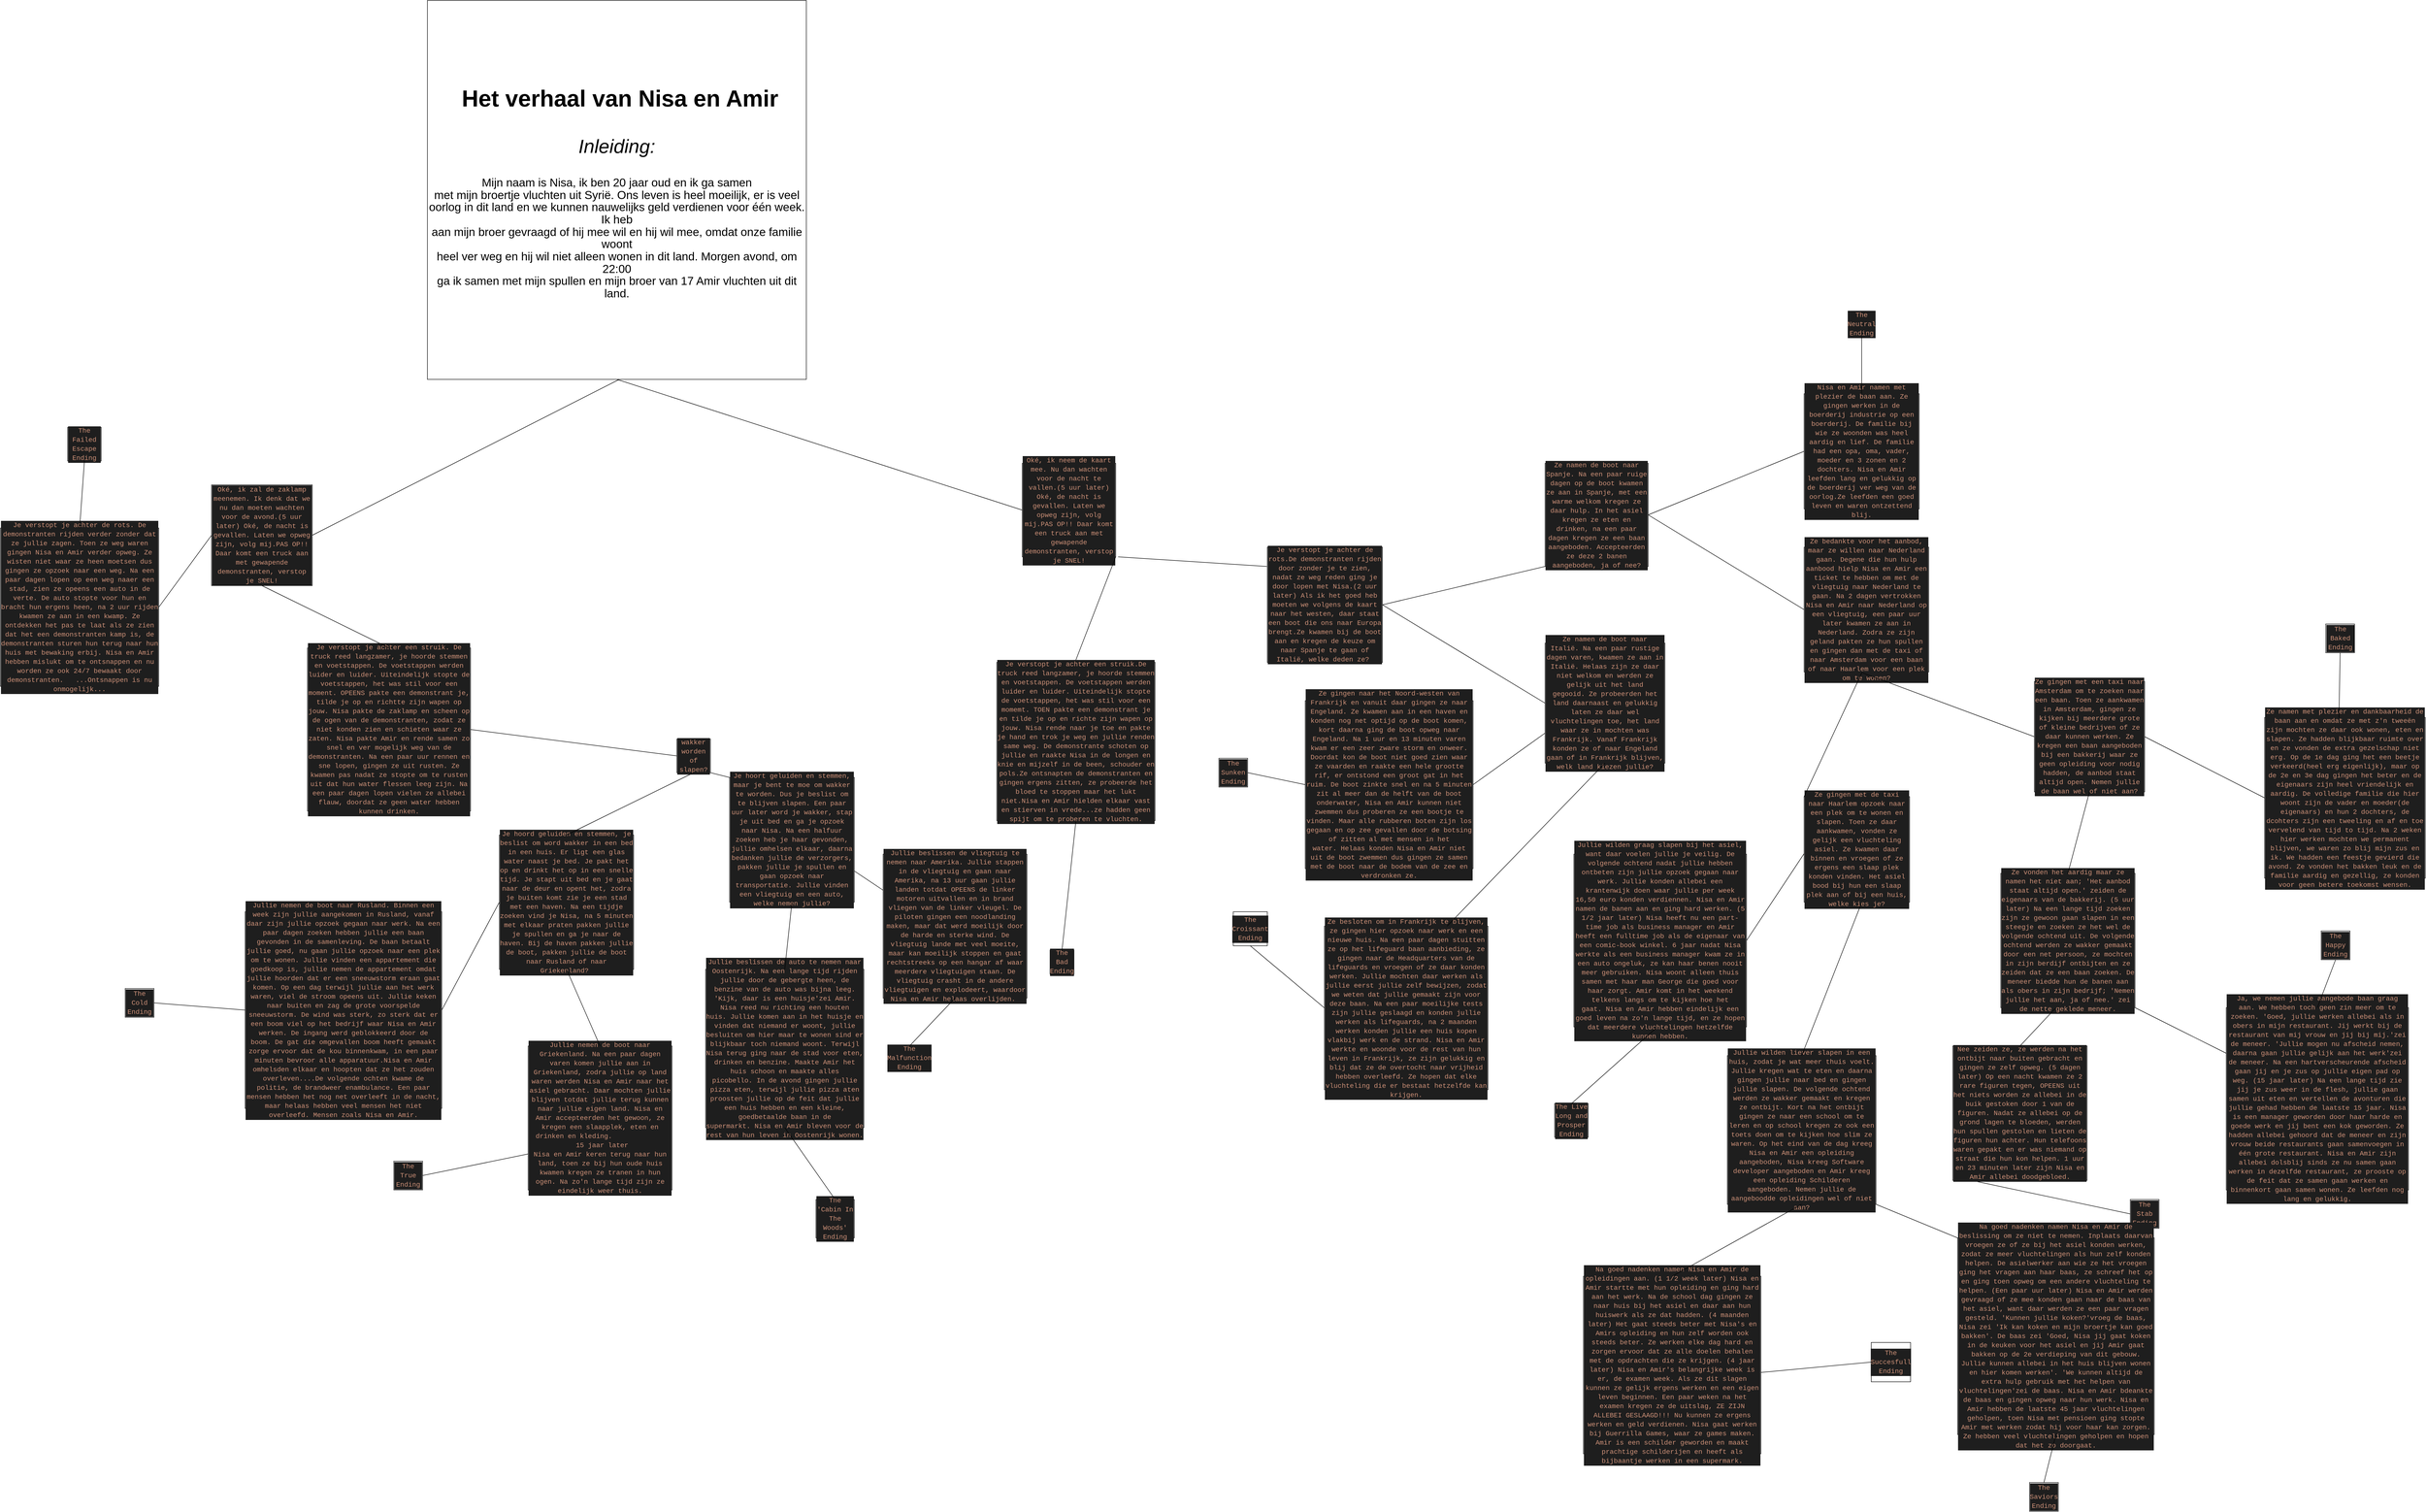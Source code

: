 <mxfile version="15.6.8" type="device"><diagram id="6p6pVsb0wckObdXXXM0Q" name="Page-1"><mxGraphModel dx="12034" dy="7519" grid="1" gridSize="10" guides="1" tooltips="1" connect="1" arrows="1" fold="1" page="1" pageScale="1" pageWidth="827" pageHeight="1169" math="0" shadow="0"><root><mxCell id="0"/><mxCell id="1" parent="0"/><mxCell id="gHzMAwR_Knzrx1DHVVS2-1" value="&lt;p class=&quot;MsoNormal&quot;&gt;&lt;b&gt;&lt;span style=&quot;font-size: 36.0pt ; line-height: 107%&quot;&gt;&amp;nbsp;Het verhaal van Nisa en Amir&lt;/span&gt;&lt;/b&gt;&lt;/p&gt;&lt;br/&gt;&lt;br/&gt;&lt;p class=&quot;MsoNormal&quot;&gt;&lt;i&gt;&lt;span style=&quot;font-size: 30.0pt ; line-height: 107%&quot;&gt;Inleiding:&lt;/span&gt;&lt;/i&gt;&lt;/p&gt;&lt;br/&gt;&lt;br/&gt;&lt;span style=&quot;font-size: 18.0pt ; line-height: 107% ; font-family: &amp;#34;calibri&amp;#34; , sans-serif&quot;&gt;Mijn naam is Nisa, ik ben 20 jaar oud en ik ga samen&lt;br/&gt;met mijn broertje vluchten uit Syrië. Ons leven is heel moeilijk, er is veel&lt;br/&gt;oorlog in dit land en we kunnen nauwelijks geld verdienen voor één week. Ik heb&lt;br/&gt;aan mijn broer gevraagd of hij mee wil en hij wil mee, omdat onze familie woont&lt;br/&gt;heel ver weg en hij wil niet alleen wonen in dit land. Morgen avond, om 22:00&lt;br/&gt;ga ik samen met mijn spullen en mijn broer van 17 Amir vluchten uit dit land.&lt;/span&gt;" style="whiteSpace=wrap;html=1;aspect=fixed;" parent="1" vertex="1"><mxGeometry x="-590" y="-460" width="790" height="790" as="geometry"/></mxCell><mxCell id="wHs_fq3qk3aoNGbIjHuZ-1" value="&lt;div style=&quot;color: rgb(212 , 212 , 212) ; background-color: rgb(30 , 30 , 30) ; font-family: &amp;#34;consolas&amp;#34; , &amp;#34;courier new&amp;#34; , monospace ; font-size: 14px ; line-height: 19px&quot;&gt;&lt;span style=&quot;color: #ce9178&quot;&gt;Oké, ik zal de zaklamp meenemen. Ik denk dat we nu dan moeten wachten voor de avond.&lt;/span&gt;&lt;span style=&quot;color: rgb(206 , 145 , 120) ; font-family: &amp;#34;consolas&amp;#34; , &amp;#34;courier new&amp;#34; , monospace&quot;&gt;(5 uur later) Oké, de nacht is gevallen. Laten we opweg zijn, volg mij.&lt;/span&gt;&lt;span style=&quot;color: rgb(206 , 145 , 120) ; font-family: &amp;#34;consolas&amp;#34; , &amp;#34;courier new&amp;#34; , monospace&quot;&gt;PAS OP!! Daar komt een truck aan met gewapende demonstranten, verstop je SNEL!&lt;/span&gt;&lt;/div&gt;" style="whiteSpace=wrap;html=1;aspect=fixed;" parent="1" vertex="1"><mxGeometry x="-1040" y="550" width="210" height="210" as="geometry"/></mxCell><mxCell id="wHs_fq3qk3aoNGbIjHuZ-2" value="&lt;div style=&quot;color: rgb(212 , 212 , 212) ; background-color: rgb(30 , 30 , 30) ; font-family: &amp;#34;consolas&amp;#34; , &amp;#34;courier new&amp;#34; , monospace ; font-size: 14px ; line-height: 19px&quot;&gt;&lt;span style=&quot;color: #ce9178&quot;&gt;Oké, ik neem de kaart mee. Nu dan wachten voor de nacht te vallen.&lt;/span&gt;&lt;span style=&quot;color: rgb(206 , 145 , 120)&quot;&gt;(5 uur later) Oké, de nacht is gevallen. Laten we opweg zijn, volg mij.&lt;/span&gt;&lt;span style=&quot;color: rgb(206 , 145 , 120)&quot;&gt;PAS OP!! Daar komt een truck aan met gewapende demonstranten, verstop je SNEL!&lt;/span&gt;&lt;/div&gt;" style="whiteSpace=wrap;html=1;aspect=fixed;" parent="1" vertex="1"><mxGeometry x="650" y="505" width="195" height="195" as="geometry"/></mxCell><mxCell id="wHs_fq3qk3aoNGbIjHuZ-3" value="" style="endArrow=none;html=1;rounded=0;exitX=0;exitY=0.5;exitDx=0;exitDy=0;entryX=0.5;entryY=1;entryDx=0;entryDy=0;" parent="1" source="wHs_fq3qk3aoNGbIjHuZ-2" target="gHzMAwR_Knzrx1DHVVS2-1" edge="1"><mxGeometry width="50" height="50" relative="1" as="geometry"><mxPoint x="-220" y="390" as="sourcePoint"/><mxPoint x="-180" y="340" as="targetPoint"/></mxGeometry></mxCell><mxCell id="wHs_fq3qk3aoNGbIjHuZ-4" value="" style="endArrow=none;html=1;rounded=0;exitX=1;exitY=0.5;exitDx=0;exitDy=0;" parent="1" source="wHs_fq3qk3aoNGbIjHuZ-1" edge="1"><mxGeometry width="50" height="50" relative="1" as="geometry"><mxPoint x="-200" y="340" as="sourcePoint"/><mxPoint x="-190" y="330" as="targetPoint"/></mxGeometry></mxCell><mxCell id="wHs_fq3qk3aoNGbIjHuZ-5" value="" style="endArrow=none;html=1;rounded=0;" parent="1" edge="1"><mxGeometry width="50" height="50" relative="1" as="geometry"><mxPoint x="850" y="700" as="sourcePoint"/><mxPoint x="1160" y="720" as="targetPoint"/></mxGeometry></mxCell><mxCell id="wHs_fq3qk3aoNGbIjHuZ-6" value="" style="endArrow=none;html=1;rounded=0;entryX=1;entryY=1;entryDx=0;entryDy=0;" parent="1" target="wHs_fq3qk3aoNGbIjHuZ-2" edge="1"><mxGeometry width="50" height="50" relative="1" as="geometry"><mxPoint x="760" y="920" as="sourcePoint"/><mxPoint x="820" y="720" as="targetPoint"/></mxGeometry></mxCell><mxCell id="wHs_fq3qk3aoNGbIjHuZ-7" value="&lt;div style=&quot;color: rgb(212 , 212 , 212) ; background-color: rgb(30 , 30 , 30) ; font-family: &amp;#34;consolas&amp;#34; , &amp;#34;courier new&amp;#34; , monospace ; font-size: 14px ; line-height: 19px&quot;&gt;&lt;span style=&quot;color: #ce9178&quot;&gt;Je verstopt je achter de rots.&lt;/span&gt;&lt;span style=&quot;color: rgb(206 , 145 , 120) ; font-family: &amp;#34;consolas&amp;#34; , &amp;#34;courier new&amp;#34; , monospace&quot;&gt;De demonstranten rijden door zonder je te zien, nadat ze weg reden ging je door lopen met Nisa.&lt;/span&gt;&lt;span style=&quot;color: rgb(206 , 145 , 120) ; font-family: &amp;#34;consolas&amp;#34; , &amp;#34;courier new&amp;#34; , monospace&quot;&gt;(2 uur later) Als ik het goed heb moeten we volgens de kaart naar het westen, daar staat een boot die ons naar Europa brengt.&lt;/span&gt;&lt;span style=&quot;color: rgb(206 , 145 , 120) ; font-family: &amp;#34;consolas&amp;#34; , &amp;#34;courier new&amp;#34; , monospace&quot;&gt;Ze kwamen bij de boot aan en kregen de keuze om naar Spanje te gaan of Italië, welke deden ze?&lt;/span&gt;&lt;span style=&quot;color: rgb(206 , 145 , 120)&quot;&gt;&amp;nbsp;&lt;/span&gt;&lt;/div&gt;" style="whiteSpace=wrap;html=1;aspect=fixed;" parent="1" vertex="1"><mxGeometry x="1161" y="680" width="240" height="240" as="geometry"/></mxCell><mxCell id="wHs_fq3qk3aoNGbIjHuZ-8" value="&lt;div style=&quot;color: rgb(212 , 212 , 212) ; background-color: rgb(30 , 30 , 30) ; font-family: &amp;#34;consolas&amp;#34; , &amp;#34;courier new&amp;#34; , monospace ; font-size: 14px ; line-height: 19px&quot;&gt;&lt;span style=&quot;color: #ce9178&quot;&gt;Je verstopt je achter een struik.&lt;/span&gt;&lt;span style=&quot;color: rgb(206 , 145 , 120)&quot;&gt;De truck reed langzamer, je hoorde stemmen en voetstappen. De voetstappen werden luider en luider.&amp;nbsp;&lt;/span&gt;&lt;span style=&quot;color: rgb(206 , 145 , 120) ; font-family: &amp;#34;consolas&amp;#34; , &amp;#34;courier new&amp;#34; , monospace&quot;&gt;Uiteindelijk stopte de voetstappen, het was stil voor een momemt. TOEN pakte een demonstrant je en tilde je op en richte zijn wapen op jouw.&amp;nbsp;&lt;/span&gt;&lt;span style=&quot;color: rgb(206 , 145 , 120) ; font-family: &amp;#34;consolas&amp;#34; , &amp;#34;courier new&amp;#34; , monospace&quot;&gt;Nisa rende naar je toe en pakte je hand en trok je weg en jullie renden same weg.&amp;nbsp;&lt;/span&gt;&lt;span style=&quot;color: rgb(206 , 145 , 120) ; font-family: &amp;#34;consolas&amp;#34; , &amp;#34;courier new&amp;#34; , monospace&quot;&gt;De demonstrante schoten op jullie en raakte Nisa in de longen en knie en mijzelf in de been, schouder en pols.&lt;/span&gt;&lt;span style=&quot;color: rgb(206 , 145 , 120) ; font-family: &amp;#34;consolas&amp;#34; , &amp;#34;courier new&amp;#34; , monospace&quot;&gt;Ze ontsnapten de demonstranten en gingen ergens zitten, ze probeerde het bloed te stoppen maar het lukt niet.&lt;/span&gt;&lt;span style=&quot;color: rgb(206 , 145 , 120) ; font-family: &amp;#34;consolas&amp;#34; , &amp;#34;courier new&amp;#34; , monospace&quot;&gt;Nisa en Amir hielden elkaar vast en stierven in vrede...ze hadden geen spijt om te proberen te vluchten.&lt;/span&gt;&lt;/div&gt;" style="whiteSpace=wrap;html=1;aspect=fixed;" parent="1" vertex="1"><mxGeometry x="597" y="920" width="330" height="330" as="geometry"/></mxCell><mxCell id="wHs_fq3qk3aoNGbIjHuZ-9" value="&lt;div style=&quot;color: rgb(212 , 212 , 212) ; background-color: rgb(30 , 30 , 30) ; font-family: &amp;#34;consolas&amp;#34; , &amp;#34;courier new&amp;#34; , monospace ; font-size: 14px ; line-height: 19px&quot;&gt;&lt;span style=&quot;color: #ce9178&quot;&gt;The Bad Ending&lt;/span&gt;&lt;/div&gt;" style="whiteSpace=wrap;html=1;aspect=fixed;" parent="1" vertex="1"><mxGeometry x="708" y="1520" width="50" height="50" as="geometry"/></mxCell><mxCell id="wHs_fq3qk3aoNGbIjHuZ-10" value="" style="endArrow=none;html=1;rounded=0;entryX=0.5;entryY=1;entryDx=0;entryDy=0;exitX=0.5;exitY=0;exitDx=0;exitDy=0;" parent="1" source="wHs_fq3qk3aoNGbIjHuZ-9" target="wHs_fq3qk3aoNGbIjHuZ-8" edge="1"><mxGeometry width="50" height="50" relative="1" as="geometry"><mxPoint x="750" y="1510" as="sourcePoint"/><mxPoint x="770" y="1280" as="targetPoint"/></mxGeometry></mxCell><mxCell id="wHs_fq3qk3aoNGbIjHuZ-12" value="&lt;div style=&quot;color: rgb(212 , 212 , 212) ; background-color: rgb(30 , 30 , 30) ; font-family: &amp;#34;consolas&amp;#34; , &amp;#34;courier new&amp;#34; , monospace ; font-size: 14px ; line-height: 19px&quot;&gt;&lt;span style=&quot;color: #ce9178&quot;&gt;Ze namen de boot naar Spanje.&amp;nbsp;&lt;/span&gt;&lt;span style=&quot;color: rgb(206 , 145 , 120)&quot;&gt;Na een paar ruige dagen op de boot kwamen ze aan in Spanje, met een warme welkom kregen ze daar hulp.&amp;nbsp;&lt;/span&gt;&lt;span style=&quot;color: rgb(206 , 145 , 120) ; font-family: &amp;#34;consolas&amp;#34; , &amp;#34;courier new&amp;#34; , monospace&quot;&gt;In het asiel kregen ze eten en drinken, na een paar dagen kregen ze een baan aangeboden.&amp;nbsp;&lt;/span&gt;&lt;span style=&quot;color: rgb(206 , 145 , 120) ; font-family: &amp;#34;consolas&amp;#34; , &amp;#34;courier new&amp;#34; , monospace&quot;&gt;Accepteerden ze deze 2 banen aangeboden, ja of nee?&lt;/span&gt;&lt;/div&gt;" style="whiteSpace=wrap;html=1;aspect=fixed;" parent="1" vertex="1"><mxGeometry x="1740" y="505" width="215" height="215" as="geometry"/></mxCell><mxCell id="wHs_fq3qk3aoNGbIjHuZ-13" value="&lt;div style=&quot;color: rgb(212 , 212 , 212) ; background-color: rgb(30 , 30 , 30) ; font-family: &amp;#34;consolas&amp;#34; , &amp;#34;courier new&amp;#34; , monospace ; font-size: 14px ; line-height: 19px&quot;&gt;&lt;span style=&quot;color: #ce9178&quot;&gt;Ze namen de boot naar Italië.&amp;nbsp;&lt;/span&gt;&lt;span style=&quot;color: rgb(206 , 145 , 120)&quot;&gt;Na een paar rustige dagen varen, kwamen ze aan in Italië. Helaas zijn ze daar niet welkom en werden ze gelijk uit het land gegooid.&amp;nbsp;&lt;/span&gt;&lt;span style=&quot;color: rgb(206 , 145 , 120)&quot;&gt;Ze probeerden het land daarnaast en gelukkig laten ze daar wel vluchtelingen toe, het land waar ze in mochten was Frankrijk.&amp;nbsp;&lt;/span&gt;&lt;span style=&quot;color: rgb(206 , 145 , 120)&quot;&gt;Vanaf Frankrijk konden ze of naar Engeland gaan of in Frankrijk blijven, welk land kiezen jullie?&lt;/span&gt;&lt;/div&gt;" style="whiteSpace=wrap;html=1;aspect=fixed;" parent="1" vertex="1"><mxGeometry x="1740" y="880" width="250" height="250" as="geometry"/></mxCell><mxCell id="wHs_fq3qk3aoNGbIjHuZ-14" value="" style="endArrow=none;html=1;rounded=0;exitX=1;exitY=0.5;exitDx=0;exitDy=0;entryX=0;entryY=1;entryDx=0;entryDy=0;" parent="1" source="wHs_fq3qk3aoNGbIjHuZ-7" target="wHs_fq3qk3aoNGbIjHuZ-12" edge="1"><mxGeometry width="50" height="50" relative="1" as="geometry"><mxPoint x="1460" y="810" as="sourcePoint"/><mxPoint x="1510" y="760" as="targetPoint"/></mxGeometry></mxCell><mxCell id="wHs_fq3qk3aoNGbIjHuZ-15" value="" style="endArrow=none;html=1;rounded=0;exitX=1;exitY=0.5;exitDx=0;exitDy=0;entryX=0;entryY=0.5;entryDx=0;entryDy=0;" parent="1" source="wHs_fq3qk3aoNGbIjHuZ-7" target="wHs_fq3qk3aoNGbIjHuZ-13" edge="1"><mxGeometry width="50" height="50" relative="1" as="geometry"><mxPoint x="1480" y="880" as="sourcePoint"/><mxPoint x="1530" y="830" as="targetPoint"/></mxGeometry></mxCell><mxCell id="wHs_fq3qk3aoNGbIjHuZ-16" value="&lt;div style=&quot;color: rgb(212 , 212 , 212) ; background-color: rgb(30 , 30 , 30) ; font-family: &amp;#34;consolas&amp;#34; , &amp;#34;courier new&amp;#34; , monospace ; font-size: 14px ; line-height: 19px&quot;&gt;&lt;span style=&quot;color: #ce9178&quot;&gt;Nisa en Amir namen met plezier de baan aan. Ze gingen werken in de boerderij industrie op een boerderij.&amp;nbsp;&lt;/span&gt;&lt;span style=&quot;color: rgb(206 , 145 , 120) ; font-family: &amp;#34;consolas&amp;#34; , &amp;#34;courier new&amp;#34; , monospace&quot;&gt;De familie bij wie ze woonden was heel aardig en lief. De familie had een opa, oma, vader, moeder en 3 zonen en 2 dochters.&amp;nbsp;&lt;/span&gt;&lt;span style=&quot;color: rgb(206 , 145 , 120) ; font-family: &amp;#34;consolas&amp;#34; , &amp;#34;courier new&amp;#34; , monospace&quot;&gt;Nisa en Amir leefden lang en gelukkig op de boerderij ver weg van de oorlog.&lt;/span&gt;&lt;span style=&quot;color: rgb(206 , 145 , 120) ; font-family: &amp;#34;consolas&amp;#34; , &amp;#34;courier new&amp;#34; , monospace&quot;&gt;Ze leefden een goed leven en waren ontzettend blij.&lt;/span&gt;&lt;/div&gt;" style="whiteSpace=wrap;html=1;aspect=fixed;" parent="1" vertex="1"><mxGeometry x="2280" y="360" width="240" height="240" as="geometry"/></mxCell><mxCell id="wHs_fq3qk3aoNGbIjHuZ-17" value="&lt;div style=&quot;color: rgb(212 , 212 , 212) ; background-color: rgb(30 , 30 , 30) ; font-family: &amp;#34;consolas&amp;#34; , &amp;#34;courier new&amp;#34; , monospace ; font-size: 14px ; line-height: 19px&quot;&gt;&lt;span style=&quot;color: #ce9178&quot;&gt;Ze bedankte voor het aanbod, maar ze willen naar Nederland gaan.&amp;nbsp;&lt;/span&gt;&lt;span style=&quot;color: rgb(206 , 145 , 120) ; font-family: &amp;#34;consolas&amp;#34; , &amp;#34;courier new&amp;#34; , monospace&quot;&gt;Degene die hun hulp aanbood hielp Nisa en Amir een ticket te hebben om met de vliegtuig naar Nederland te gaan.&amp;nbsp;&lt;/span&gt;&lt;span style=&quot;color: rgb(206 , 145 , 120) ; font-family: &amp;#34;consolas&amp;#34; , &amp;#34;courier new&amp;#34; , monospace&quot;&gt;Na 2 dagen vertrokken Nisa en Amir naar Nederland op een vliegtuig, een paar uur later kwamen ze aan in Nederland.&amp;nbsp;&lt;/span&gt;&lt;span style=&quot;color: rgb(206 , 145 , 120) ; font-family: &amp;#34;consolas&amp;#34; , &amp;#34;courier new&amp;#34; , monospace&quot;&gt;Zodra ze zijn geland pakten ze hun spullen en gingen dan met de taxi of naar Amsterdam voor een baan of naar Haarlem voor een plek om te wonen?&lt;/span&gt;&lt;/div&gt;" style="whiteSpace=wrap;html=1;aspect=fixed;" parent="1" vertex="1"><mxGeometry x="2280" y="680" width="260" height="260" as="geometry"/></mxCell><mxCell id="wHs_fq3qk3aoNGbIjHuZ-18" value="" style="endArrow=none;html=1;rounded=0;exitX=1;exitY=0.5;exitDx=0;exitDy=0;entryX=0;entryY=0.5;entryDx=0;entryDy=0;" parent="1" source="wHs_fq3qk3aoNGbIjHuZ-12" target="wHs_fq3qk3aoNGbIjHuZ-17" edge="1"><mxGeometry width="50" height="50" relative="1" as="geometry"><mxPoint x="2068" y="680" as="sourcePoint"/><mxPoint x="2118" y="630" as="targetPoint"/></mxGeometry></mxCell><mxCell id="wHs_fq3qk3aoNGbIjHuZ-19" value="" style="endArrow=none;html=1;rounded=0;exitX=1;exitY=0.5;exitDx=0;exitDy=0;entryX=0;entryY=0.5;entryDx=0;entryDy=0;" parent="1" source="wHs_fq3qk3aoNGbIjHuZ-12" target="wHs_fq3qk3aoNGbIjHuZ-16" edge="1"><mxGeometry width="50" height="50" relative="1" as="geometry"><mxPoint x="2030" y="560" as="sourcePoint"/><mxPoint x="2080" y="510" as="targetPoint"/></mxGeometry></mxCell><mxCell id="wHs_fq3qk3aoNGbIjHuZ-20" value="&lt;div style=&quot;color: rgb(212 , 212 , 212) ; background-color: rgb(30 , 30 , 30) ; font-family: &amp;#34;consolas&amp;#34; , &amp;#34;courier new&amp;#34; , monospace ; font-size: 14px ; line-height: 19px&quot;&gt;&lt;span style=&quot;color: #ce9178&quot;&gt;The Neutral Ending&lt;/span&gt;&lt;/div&gt;" style="whiteSpace=wrap;html=1;aspect=fixed;" parent="1" vertex="1"><mxGeometry x="2375" y="190" width="50" height="50" as="geometry"/></mxCell><mxCell id="wHs_fq3qk3aoNGbIjHuZ-21" value="" style="endArrow=none;html=1;rounded=0;entryX=0.5;entryY=1;entryDx=0;entryDy=0;exitX=0.5;exitY=0;exitDx=0;exitDy=0;" parent="1" source="wHs_fq3qk3aoNGbIjHuZ-16" target="wHs_fq3qk3aoNGbIjHuZ-20" edge="1"><mxGeometry width="50" height="50" relative="1" as="geometry"><mxPoint x="2380" y="330" as="sourcePoint"/><mxPoint x="2430" y="280" as="targetPoint"/></mxGeometry></mxCell><mxCell id="wHs_fq3qk3aoNGbIjHuZ-22" value="&lt;div style=&quot;color: rgb(212 , 212 , 212) ; background-color: rgb(30 , 30 , 30) ; font-family: &amp;#34;consolas&amp;#34; , &amp;#34;courier new&amp;#34; , monospace ; font-size: 14px ; line-height: 19px&quot;&gt;&lt;span style=&quot;color: #ce9178&quot;&gt;Ze gingen met een taxi naar Amsterdam om te zoeken naar een baan.&amp;nbsp;&lt;/span&gt;&lt;span style=&quot;color: rgb(206 , 145 , 120) ; font-family: &amp;#34;consolas&amp;#34; , &amp;#34;courier new&amp;#34; , monospace&quot;&gt;Toen ze aankwamen in Amsterdam, gingen ze kijken bij meerdere grote of kleine bedrijven of ze daar kunnen werken.&amp;nbsp;&lt;/span&gt;&lt;span style=&quot;color: rgb(206 , 145 , 120) ; font-family: &amp;#34;consolas&amp;#34; , &amp;#34;courier new&amp;#34; , monospace&quot;&gt;Ze kregen een baan aangeboden bij een bakkerij waar ze geen opleiding voor nodig hadden, de aanbod staat altijd open.&amp;nbsp;&lt;/span&gt;&lt;span style=&quot;color: rgb(206 , 145 , 120) ; font-family: &amp;#34;consolas&amp;#34; , &amp;#34;courier new&amp;#34; , monospace&quot;&gt;Nemen jullie de baan wel of niet aan?&lt;/span&gt;&lt;/div&gt;" style="whiteSpace=wrap;html=1;aspect=fixed;" parent="1" vertex="1"><mxGeometry x="2760" y="960" width="230" height="230" as="geometry"/></mxCell><mxCell id="wHs_fq3qk3aoNGbIjHuZ-23" value="&lt;div style=&quot;color: rgb(212 , 212 , 212) ; background-color: rgb(30 , 30 , 30) ; font-family: &amp;#34;consolas&amp;#34; , &amp;#34;courier new&amp;#34; , monospace ; font-size: 14px ; line-height: 19px&quot;&gt;&lt;span style=&quot;color: #ce9178&quot;&gt;Ze gingen met de taxi naar Haarlem opzoek naar een plek om te wonen en slapen.&amp;nbsp;&lt;/span&gt;&lt;span style=&quot;color: rgb(206 , 145 , 120) ; font-family: &amp;#34;consolas&amp;#34; , &amp;#34;courier new&amp;#34; , monospace&quot;&gt;Toen ze daar aankwamen, vonden ze gelijk een vluchteling asiel.&amp;nbsp;&lt;/span&gt;&lt;span style=&quot;color: rgb(206 , 145 , 120) ; font-family: &amp;#34;consolas&amp;#34; , &amp;#34;courier new&amp;#34; , monospace&quot;&gt;Ze kwamen daar binnen en vroegen of ze ergens een slaap plek konden vinden.&amp;nbsp;&lt;/span&gt;&lt;span style=&quot;color: rgb(206 , 145 , 120) ; font-family: &amp;#34;consolas&amp;#34; , &amp;#34;courier new&amp;#34; , monospace&quot;&gt;Het asiel bood bij hun een slaap plek aan of bij een huis, welke kies je?&lt;/span&gt;&lt;/div&gt;" style="whiteSpace=wrap;html=1;aspect=fixed;" parent="1" vertex="1"><mxGeometry x="2280" y="1200" width="220" height="220" as="geometry"/></mxCell><mxCell id="wHs_fq3qk3aoNGbIjHuZ-24" value="" style="endArrow=none;html=1;rounded=0;exitX=0.471;exitY=1.008;exitDx=0;exitDy=0;exitPerimeter=0;entryX=0;entryY=0.5;entryDx=0;entryDy=0;" parent="1" source="wHs_fq3qk3aoNGbIjHuZ-17" target="wHs_fq3qk3aoNGbIjHuZ-22" edge="1"><mxGeometry width="50" height="50" relative="1" as="geometry"><mxPoint x="2510" y="1040" as="sourcePoint"/><mxPoint x="2560" y="990" as="targetPoint"/></mxGeometry></mxCell><mxCell id="wHs_fq3qk3aoNGbIjHuZ-25" value="" style="endArrow=none;html=1;rounded=0;entryX=0.465;entryY=1.002;entryDx=0;entryDy=0;entryPerimeter=0;exitX=0;exitY=0;exitDx=0;exitDy=0;" parent="1" source="wHs_fq3qk3aoNGbIjHuZ-23" target="wHs_fq3qk3aoNGbIjHuZ-17" edge="1"><mxGeometry width="50" height="50" relative="1" as="geometry"><mxPoint x="2350" y="1080" as="sourcePoint"/><mxPoint x="2400" y="1030" as="targetPoint"/></mxGeometry></mxCell><mxCell id="wHs_fq3qk3aoNGbIjHuZ-26" value="&lt;div style=&quot;color: rgb(212 , 212 , 212) ; background-color: rgb(30 , 30 , 30) ; font-family: &amp;#34;consolas&amp;#34; , &amp;#34;courier new&amp;#34; , monospace ; font-size: 14px ; line-height: 19px&quot;&gt;&lt;span style=&quot;color: #ce9178&quot;&gt;Ze namen met plezier en dankbaarheid de baan aan en omdat ze met z'n tweeën zijn mochten ze daar ook wonen, eten en slapen.&amp;nbsp;&lt;/span&gt;&lt;span style=&quot;color: rgb(206 , 145 , 120)&quot;&gt;Ze hadden blijkbaar ruimte over en ze vonden de extra gezelschap niet erg.&amp;nbsp;&lt;/span&gt;&lt;span style=&quot;color: rgb(206 , 145 , 120)&quot;&gt;Op de 1e dag ging het een beetje verkeerd(heel erg eigenlijk), maar op de 2e en 3e dag gingen het beter en de eigenaars zijn heel vriendelijk en aardig.&amp;nbsp;&lt;/span&gt;&lt;span style=&quot;color: rgb(206 , 145 , 120) ; font-family: &amp;#34;consolas&amp;#34; , &amp;#34;courier new&amp;#34; , monospace&quot;&gt;De volledige familie die hier woont zijn de vader en moeder(de eigenaars) en hun 2 dochters, de dcohters zijn een tweeling en af en toe vervelend van tijd to tijd.&amp;nbsp;&lt;/span&gt;&lt;span style=&quot;color: rgb(206 , 145 , 120) ; font-family: &amp;#34;consolas&amp;#34; , &amp;#34;courier new&amp;#34; , monospace&quot;&gt;Na 2 weken hier werken mochten we permanent blijven, we waren zo blij mijn zus en ik. We hadden een feestje gevierd die avond.&amp;nbsp;&lt;/span&gt;&lt;span style=&quot;color: rgb(206 , 145 , 120) ; font-family: &amp;#34;consolas&amp;#34; , &amp;#34;courier new&amp;#34; , monospace&quot;&gt;Ze vonden het bakken leuk en de familie aardig en gezellig, ze konden voor geen betere toekomst wensen.&lt;/span&gt;&lt;/div&gt;" style="whiteSpace=wrap;html=1;aspect=fixed;" parent="1" vertex="1"><mxGeometry x="3240" y="1035" width="335" height="335" as="geometry"/></mxCell><mxCell id="wHs_fq3qk3aoNGbIjHuZ-27" value="" style="endArrow=none;html=1;rounded=0;exitX=1;exitY=0.5;exitDx=0;exitDy=0;entryX=0;entryY=0.5;entryDx=0;entryDy=0;" parent="1" source="wHs_fq3qk3aoNGbIjHuZ-22" target="wHs_fq3qk3aoNGbIjHuZ-26" edge="1"><mxGeometry width="50" height="50" relative="1" as="geometry"><mxPoint x="3100" y="1120" as="sourcePoint"/><mxPoint x="3150" y="1070" as="targetPoint"/></mxGeometry></mxCell><mxCell id="wHs_fq3qk3aoNGbIjHuZ-28" value="&lt;div style=&quot;color: rgb(212 , 212 , 212) ; background-color: rgb(30 , 30 , 30) ; font-family: &amp;#34;consolas&amp;#34; , &amp;#34;courier new&amp;#34; , monospace ; font-size: 14px ; line-height: 19px&quot;&gt;&lt;span style=&quot;color: #ce9178&quot;&gt;The Baked Ending&lt;/span&gt;&lt;/div&gt;" style="whiteSpace=wrap;html=1;aspect=fixed;" parent="1" vertex="1"><mxGeometry x="3367.5" y="840" width="60" height="60" as="geometry"/></mxCell><mxCell id="wHs_fq3qk3aoNGbIjHuZ-30" value="" style="endArrow=none;html=1;rounded=0;entryX=0.5;entryY=1;entryDx=0;entryDy=0;exitX=0.463;exitY=0.002;exitDx=0;exitDy=0;exitPerimeter=0;" parent="1" source="wHs_fq3qk3aoNGbIjHuZ-26" target="wHs_fq3qk3aoNGbIjHuZ-28" edge="1"><mxGeometry width="50" height="50" relative="1" as="geometry"><mxPoint x="3380" y="1000" as="sourcePoint"/><mxPoint x="3430" y="950" as="targetPoint"/></mxGeometry></mxCell><mxCell id="wHs_fq3qk3aoNGbIjHuZ-31" value="&lt;div style=&quot;color: rgb(212 , 212 , 212) ; background-color: rgb(30 , 30 , 30) ; font-family: &amp;#34;consolas&amp;#34; , &amp;#34;courier new&amp;#34; , monospace ; font-size: 14px ; line-height: 19px&quot;&gt;&lt;span style=&quot;color: #ce9178&quot;&gt;Ze vonden het aardig maar ze namen het niet aan; 'Het aanbod staat altijd open.' zeiden de eigenaars van de bakkerij.&amp;nbsp;&lt;/span&gt;&lt;span style=&quot;color: rgb(206 , 145 , 120) ; font-family: &amp;#34;consolas&amp;#34; , &amp;#34;courier new&amp;#34; , monospace&quot;&gt;(5 uur later) Na een lange tijd zoeken zijn ze gewoon gaan slapen in een steegje en zoeken ze het wel de volgende ochtend uit.&amp;nbsp;&lt;/span&gt;&lt;span style=&quot;color: rgb(206 , 145 , 120) ; font-family: &amp;#34;consolas&amp;#34; , &amp;#34;courier new&amp;#34; , monospace&quot;&gt;De volgende ochtend werden ze wakker gemaakt door een net persoon, ze mochten in zijn berdijf ontbijten en ze zeiden dat ze een baan zoeken.&amp;nbsp;&lt;/span&gt;&lt;span style=&quot;color: rgb(206 , 145 , 120) ; font-family: &amp;#34;consolas&amp;#34; , &amp;#34;courier new&amp;#34; , monospace&quot;&gt;De meneer biedde hun de banen aan als obers in zijn bedrijf; 'Nemen jullie het aan, ja of nee.' zei de nette geklede meneer.&lt;/span&gt;&lt;/div&gt;" style="whiteSpace=wrap;html=1;aspect=fixed;" parent="1" vertex="1"><mxGeometry x="2690" y="1360" width="280" height="280" as="geometry"/></mxCell><mxCell id="wHs_fq3qk3aoNGbIjHuZ-32" value="" style="endArrow=none;html=1;rounded=0;entryX=0.5;entryY=1;entryDx=0;entryDy=0;exitX=0.5;exitY=0;exitDx=0;exitDy=0;" parent="1" source="wHs_fq3qk3aoNGbIjHuZ-31" target="wHs_fq3qk3aoNGbIjHuZ-22" edge="1"><mxGeometry width="50" height="50" relative="1" as="geometry"><mxPoint x="2820" y="1310" as="sourcePoint"/><mxPoint x="2870" y="1260" as="targetPoint"/></mxGeometry></mxCell><mxCell id="wHs_fq3qk3aoNGbIjHuZ-33" value="&lt;div style=&quot;color: rgb(212 , 212 , 212) ; background-color: rgb(30 , 30 , 30) ; font-family: &amp;#34;consolas&amp;#34; , &amp;#34;courier new&amp;#34; , monospace ; font-size: 14px ; line-height: 19px&quot;&gt;&lt;span style=&quot;color: #ce9178&quot;&gt;Ja, we nemen jullie aangebode baan graag aan. We hebben toch geen zin meer om te zoeken.&amp;nbsp;&lt;/span&gt;&lt;span style=&quot;color: rgb(206 , 145 , 120) ; font-family: &amp;#34;consolas&amp;#34; , &amp;#34;courier new&amp;#34; , monospace&quot;&gt;'Goed, jullie werken allebei als in obers in mijn restaurant. Jij werkt bij de restaurant van mij vrouw en jij bij mij.'zei de meneer.&amp;nbsp;&lt;/span&gt;&lt;span style=&quot;color: rgb(206 , 145 , 120) ; font-family: &amp;#34;consolas&amp;#34; , &amp;#34;courier new&amp;#34; , monospace&quot;&gt;'Jullie mogen nu afscheid nemen, daarna gaan jullie gelijk aan het werk'zei de meneer. Na een hartverscheurende afscheid gaan jij en je zus op jullie eigen pad op weg.&amp;nbsp;&lt;/span&gt;&lt;span style=&quot;color: rgb(206 , 145 , 120) ; font-family: &amp;#34;consolas&amp;#34; , &amp;#34;courier new&amp;#34; , monospace&quot;&gt;(15 jaar later) Na een lange tijd zie jij je zus weer in de flesh, jullie gaan samen uit eten en vertellen de avonturen die jullie gehad hebben de laatste 15 jaar.&amp;nbsp;&lt;/span&gt;&lt;span style=&quot;color: rgb(206 , 145 , 120) ; font-family: &amp;#34;consolas&amp;#34; , &amp;#34;courier new&amp;#34; , monospace&quot;&gt;Nisa is een manager geworden door haar harde en goede werk en jij bent een kok geworden. Ze hadden allebei gehoord dat de meneer en zijn vrouw beide restaurants gaan samenvoegen in één grote restaurant.&amp;nbsp;&lt;/span&gt;&lt;span style=&quot;color: rgb(206 , 145 , 120) ; font-family: &amp;#34;consolas&amp;#34; , &amp;#34;courier new&amp;#34; , monospace&quot;&gt;Nisa en Amir zijn allebei dolsblij sinds ze nu samen gaan werken in dezelfde restaurant, ze prooste op de feit dat ze samen gaan werken en binnenkort gaan samen wonen.&amp;nbsp;&lt;/span&gt;&lt;span style=&quot;color: rgb(206 , 145 , 120) ; font-family: &amp;#34;consolas&amp;#34; , &amp;#34;courier new&amp;#34; , monospace&quot;&gt;Ze leefden nog lang en gelukkig.&lt;/span&gt;&lt;/div&gt;" style="whiteSpace=wrap;html=1;aspect=fixed;" parent="1" vertex="1"><mxGeometry x="3160" y="1640" width="380" height="380" as="geometry"/></mxCell><mxCell id="wHs_fq3qk3aoNGbIjHuZ-34" value="" style="endArrow=none;html=1;rounded=0;exitX=1;exitY=1;exitDx=0;exitDy=0;entryX=0;entryY=0.25;entryDx=0;entryDy=0;" parent="1" source="wHs_fq3qk3aoNGbIjHuZ-31" target="wHs_fq3qk3aoNGbIjHuZ-33" edge="1"><mxGeometry width="50" height="50" relative="1" as="geometry"><mxPoint x="3030" y="1670" as="sourcePoint"/><mxPoint x="3080" y="1620" as="targetPoint"/></mxGeometry></mxCell><mxCell id="wHs_fq3qk3aoNGbIjHuZ-35" value="&lt;div style=&quot;color: rgb(212 , 212 , 212) ; background-color: rgb(30 , 30 , 30) ; font-family: &amp;#34;consolas&amp;#34; , &amp;#34;courier new&amp;#34; , monospace ; font-size: 14px ; line-height: 19px&quot;&gt;&lt;span style=&quot;color: #ce9178&quot;&gt;The Happy Ending&lt;/span&gt;&lt;/div&gt;" style="whiteSpace=wrap;html=1;aspect=fixed;" parent="1" vertex="1"><mxGeometry x="3358" y="1480" width="60" height="60" as="geometry"/></mxCell><mxCell id="wHs_fq3qk3aoNGbIjHuZ-36" value="" style="endArrow=none;html=1;rounded=0;entryX=0.5;entryY=1;entryDx=0;entryDy=0;exitX=0.5;exitY=0;exitDx=0;exitDy=0;" parent="1" source="wHs_fq3qk3aoNGbIjHuZ-33" target="wHs_fq3qk3aoNGbIjHuZ-35" edge="1"><mxGeometry width="50" height="50" relative="1" as="geometry"><mxPoint x="3370" y="1630" as="sourcePoint"/><mxPoint x="3420" y="1580" as="targetPoint"/></mxGeometry></mxCell><mxCell id="wHs_fq3qk3aoNGbIjHuZ-37" value="&lt;div style=&quot;color: rgb(212 , 212 , 212) ; background-color: rgb(30 , 30 , 30) ; font-family: &amp;#34;consolas&amp;#34; , &amp;#34;courier new&amp;#34; , monospace ; font-size: 14px ; line-height: 19px&quot;&gt;&lt;span style=&quot;color: #ce9178&quot;&gt;Nee zeiden ze, ze werden na het ontbijt naar buiten gebracht en gingen ze zelf opweg.&amp;nbsp;&lt;/span&gt;&lt;span style=&quot;color: rgb(206 , 145 , 120) ; font-family: &amp;#34;consolas&amp;#34; , &amp;#34;courier new&amp;#34; , monospace&quot;&gt;(5 dagen later) Op een nacht kwamen ze 2 rare figuren tegen, OPEENS uit het niets worden ze allebei in de buik gestoken door 1 van de figuren.&amp;nbsp;&lt;/span&gt;&lt;span style=&quot;color: rgb(206 , 145 , 120) ; font-family: &amp;#34;consolas&amp;#34; , &amp;#34;courier new&amp;#34; , monospace&quot;&gt;Nadat ze allebei op de grond lagen te bloeden, werden hun spullen gestolen en lieten de figuren hun achter.&amp;nbsp;&lt;/span&gt;&lt;span style=&quot;color: rgb(206 , 145 , 120) ; font-family: &amp;#34;consolas&amp;#34; , &amp;#34;courier new&amp;#34; , monospace&quot;&gt;Hun telefoons waren gepakt en er was niemand op straat die hun kon helpen. 1 uur en 23 minuten later zijn Nisa en Amir allebei doodgebloed.&lt;/span&gt;&lt;/div&gt;" style="whiteSpace=wrap;html=1;aspect=fixed;" parent="1" vertex="1"><mxGeometry x="2590" y="1720" width="280" height="280" as="geometry"/></mxCell><mxCell id="wHs_fq3qk3aoNGbIjHuZ-38" value="" style="endArrow=none;html=1;rounded=0;entryX=0.404;entryY=1.007;entryDx=0;entryDy=0;entryPerimeter=0;exitX=0.5;exitY=0;exitDx=0;exitDy=0;" parent="1" source="wHs_fq3qk3aoNGbIjHuZ-37" target="wHs_fq3qk3aoNGbIjHuZ-31" edge="1"><mxGeometry width="50" height="50" relative="1" as="geometry"><mxPoint x="2750" y="1710" as="sourcePoint"/><mxPoint x="2800" y="1660" as="targetPoint"/></mxGeometry></mxCell><mxCell id="wHs_fq3qk3aoNGbIjHuZ-39" value="&lt;div style=&quot;color: rgb(212 , 212 , 212) ; background-color: rgb(30 , 30 , 30) ; font-family: &amp;#34;consolas&amp;#34; , &amp;#34;courier new&amp;#34; , monospace ; font-size: 14px ; line-height: 19px&quot;&gt;&lt;span style=&quot;color: #ce9178&quot;&gt;The Stab Ending&lt;/span&gt;&lt;/div&gt;" style="whiteSpace=wrap;html=1;aspect=fixed;" parent="1" vertex="1"><mxGeometry x="2960" y="2040" width="60" height="60" as="geometry"/></mxCell><mxCell id="wHs_fq3qk3aoNGbIjHuZ-40" value="" style="endArrow=none;html=1;rounded=0;entryX=0.184;entryY=1.01;entryDx=0;entryDy=0;entryPerimeter=0;exitX=0;exitY=0.5;exitDx=0;exitDy=0;" parent="1" source="wHs_fq3qk3aoNGbIjHuZ-39" target="wHs_fq3qk3aoNGbIjHuZ-37" edge="1"><mxGeometry width="50" height="50" relative="1" as="geometry"><mxPoint x="2600" y="2090" as="sourcePoint"/><mxPoint x="2650" y="2040" as="targetPoint"/></mxGeometry></mxCell><mxCell id="wHs_fq3qk3aoNGbIjHuZ-41" value="&lt;div style=&quot;color: rgb(212 , 212 , 212) ; background-color: rgb(30 , 30 , 30) ; font-family: &amp;#34;consolas&amp;#34; , &amp;#34;courier new&amp;#34; , monospace ; font-size: 14px ; line-height: 19px&quot;&gt;&lt;span style=&quot;color: #ce9178&quot;&gt;Jullie wilden graag slapen bij het asiel, want daar voelen jullie je veilig.&amp;nbsp;&lt;/span&gt;&lt;span style=&quot;color: rgb(206 , 145 , 120) ; font-family: &amp;#34;consolas&amp;#34; , &amp;#34;courier new&amp;#34; , monospace&quot;&gt;De volgende ochtend nadat jullie hebben ontbeten zijn jullie opzoek gegaan naar werk.&amp;nbsp;&lt;/span&gt;&lt;span style=&quot;color: rgb(206 , 145 , 120) ; font-family: &amp;#34;consolas&amp;#34; , &amp;#34;courier new&amp;#34; , monospace&quot;&gt;Jullie konden allebei een krantenwijk doen waar jullie per week 16,50 euro konden verdiennen. Nisa en Amir namen de banen aan en ging hard werken.&amp;nbsp;&lt;/span&gt;&lt;span style=&quot;color: rgb(206 , 145 , 120) ; font-family: &amp;#34;consolas&amp;#34; , &amp;#34;courier new&amp;#34; , monospace&quot;&gt;(5 1/2 jaar later) Nisa heeft nu een part-time job als business manager en Amir heeft een fulltime job als de eigenaar van een comic-book winkel.&amp;nbsp;&lt;/span&gt;&lt;span style=&quot;color: rgb(206 , 145 , 120) ; font-family: &amp;#34;consolas&amp;#34; , &amp;#34;courier new&amp;#34; , monospace&quot;&gt;6 jaar nadat Nisa werkte als een business manager kwam ze in een auto ongeluk, ze kan haar benen nooit meer gebruiken.&amp;nbsp;&lt;/span&gt;&lt;span style=&quot;color: rgb(206 , 145 , 120) ; font-family: &amp;#34;consolas&amp;#34; , &amp;#34;courier new&amp;#34; , monospace&quot;&gt;Nisa woont alleen thuis samen met haar man George die goed voor haar zorgt. Amir komt in het weekend telkens langs om te kijken hoe het gaat.&amp;nbsp;&lt;/span&gt;&lt;span style=&quot;color: rgb(206 , 145 , 120) ; font-family: &amp;#34;consolas&amp;#34; , &amp;#34;courier new&amp;#34; , monospace&quot;&gt;Nisa en Amir hebben eindelijk een goed leven na zo'n lange tijd, en ze hopen dat meerdere vluchtelingen hetzelfde kunnen hebben.&lt;/span&gt;&lt;/div&gt;" style="whiteSpace=wrap;html=1;aspect=fixed;" parent="1" vertex="1"><mxGeometry x="1800" y="1320" width="360" height="360" as="geometry"/></mxCell><mxCell id="wHs_fq3qk3aoNGbIjHuZ-42" value="" style="endArrow=none;html=1;rounded=0;entryX=0;entryY=0.54;entryDx=0;entryDy=0;entryPerimeter=0;exitX=1;exitY=0.5;exitDx=0;exitDy=0;" parent="1" source="wHs_fq3qk3aoNGbIjHuZ-41" target="wHs_fq3qk3aoNGbIjHuZ-23" edge="1"><mxGeometry width="50" height="50" relative="1" as="geometry"><mxPoint x="2160" y="1380" as="sourcePoint"/><mxPoint x="2210" y="1330" as="targetPoint"/></mxGeometry></mxCell><mxCell id="wHs_fq3qk3aoNGbIjHuZ-43" value="&lt;div style=&quot;color: rgb(212 , 212 , 212) ; background-color: rgb(30 , 30 , 30) ; font-family: &amp;#34;consolas&amp;#34; , &amp;#34;courier new&amp;#34; , monospace ; font-size: 14px ; line-height: 19px&quot;&gt;&lt;span style=&quot;color: #ce9178&quot;&gt;The Live Long and Prosper Ending&lt;/span&gt;&lt;/div&gt;" style="whiteSpace=wrap;html=1;aspect=fixed;" parent="1" vertex="1"><mxGeometry x="1760" y="1840" width="70" height="70" as="geometry"/></mxCell><mxCell id="wHs_fq3qk3aoNGbIjHuZ-44" value="" style="endArrow=none;html=1;rounded=0;entryX=0.473;entryY=1.01;entryDx=0;entryDy=0;entryPerimeter=0;exitX=0.5;exitY=0;exitDx=0;exitDy=0;" parent="1" source="wHs_fq3qk3aoNGbIjHuZ-43" target="wHs_fq3qk3aoNGbIjHuZ-41" edge="1"><mxGeometry width="50" height="50" relative="1" as="geometry"><mxPoint x="1900" y="1790" as="sourcePoint"/><mxPoint x="1950" y="1740" as="targetPoint"/></mxGeometry></mxCell><mxCell id="wHs_fq3qk3aoNGbIjHuZ-45" value="&lt;div style=&quot;color: rgb(212 , 212 , 212) ; background-color: rgb(30 , 30 , 30) ; font-family: &amp;#34;consolas&amp;#34; , &amp;#34;courier new&amp;#34; , monospace ; font-size: 14px ; line-height: 19px&quot;&gt;&lt;span style=&quot;color: #ce9178&quot;&gt;Jullie wilden liever slapen in een huis, zodat je wat meer thuis voelt. Jullie kregen wat te eten en daarna gingen jullie naar bed en gingen jullie slapen.&amp;nbsp;&lt;/span&gt;&lt;span style=&quot;color: rgb(206 , 145 , 120)&quot;&gt;De volgende ochtend werden ze wakker gemaakt en kregen ze ontbijt. Kort na het ontbijt gingen ze naar een school om te leren en op school kregen ze ook een toets doen om te kijken hoe slim ze waren.&amp;nbsp;&lt;/span&gt;&lt;span style=&quot;color: rgb(206 , 145 , 120) ; font-family: &amp;#34;consolas&amp;#34; , &amp;#34;courier new&amp;#34; , monospace&quot;&gt;Op het eind van de dag kreeg Nisa en Amir een opleiding aangeboden, Nisa kreeg Software developer aangeboden en Amir kreeg een opleiding Schilderen aangeboden.&amp;nbsp;&lt;/span&gt;&lt;span style=&quot;color: rgb(206 , 145 , 120) ; font-family: &amp;#34;consolas&amp;#34; , &amp;#34;courier new&amp;#34; , monospace&quot;&gt;Nemen jullie de aangeboodde opleidingen wel of niet aan?&lt;/span&gt;&lt;/div&gt;" style="whiteSpace=wrap;html=1;aspect=fixed;" parent="1" vertex="1"><mxGeometry x="2120" y="1740" width="310" height="310" as="geometry"/></mxCell><mxCell id="wHs_fq3qk3aoNGbIjHuZ-48" value="" style="endArrow=none;html=1;rounded=0;entryX=0.542;entryY=1.013;entryDx=0;entryDy=0;entryPerimeter=0;exitX=0.5;exitY=0;exitDx=0;exitDy=0;" parent="1" source="wHs_fq3qk3aoNGbIjHuZ-45" target="wHs_fq3qk3aoNGbIjHuZ-23" edge="1"><mxGeometry width="50" height="50" relative="1" as="geometry"><mxPoint x="2320" y="1620" as="sourcePoint"/><mxPoint x="2370" y="1570" as="targetPoint"/></mxGeometry></mxCell><mxCell id="wHs_fq3qk3aoNGbIjHuZ-49" value="&lt;div style=&quot;color: rgb(212 , 212 , 212) ; background-color: rgb(30 , 30 , 30) ; font-family: &amp;#34;consolas&amp;#34; , &amp;#34;courier new&amp;#34; , monospace ; font-size: 14px ; line-height: 19px&quot;&gt;&lt;span style=&quot;color: #ce9178&quot;&gt;Na goed nadenken namen Nisa en Amir de opleidingen aan.&amp;nbsp;&lt;/span&gt;&lt;span style=&quot;color: rgb(206 , 145 , 120)&quot;&gt;(1 1/2 week later) Nisa en Amir startte met hun opleiding en ging hard aan het werk. Na de school dag gingen ze naar huis bij het asiel en daar aan hun huiswerk als ze dat hadden.&amp;nbsp;&lt;/span&gt;&lt;span style=&quot;color: rgb(206 , 145 , 120) ; font-family: &amp;#34;consolas&amp;#34; , &amp;#34;courier new&amp;#34; , monospace&quot;&gt;(4 maanden later) Het gaat steeds beter met Nisa's en Amirs opleiding en hun zelf worden ook steeds beter. Ze werken elke dag hard en zorgen ervoor dat ze alle doelen behalen met de opdrachten die ze krijgen.&amp;nbsp;&lt;/span&gt;&lt;span style=&quot;color: rgb(206 , 145 , 120) ; font-family: &amp;#34;consolas&amp;#34; , &amp;#34;courier new&amp;#34; , monospace&quot;&gt;(4 jaar later) Nisa en Amir's belangrijke week is er, de examen week. Als ze dit slagen kunnen ze gelijk ergens werken en een eigen leven beginnen.&amp;nbsp;&lt;/span&gt;&lt;span style=&quot;color: rgb(206 , 145 , 120) ; font-family: &amp;#34;consolas&amp;#34; , &amp;#34;courier new&amp;#34; , monospace&quot;&gt;Een paar weken na het examen kregen ze de uitslag, ZE ZIJN ALLEBEI GESLAAGD!!!&amp;nbsp;&lt;/span&gt;&lt;span style=&quot;color: rgb(206 , 145 , 120) ; font-family: &amp;#34;consolas&amp;#34; , &amp;#34;courier new&amp;#34; , monospace&quot;&gt;Nu kunnen ze ergens werken en geld verdienen. Nisa gaat werken bij Guerrilla Games, waar ze games maken. Amir is een schilder geworden en maakt prachtige schilderijen en heeft als bijbaantje werken in een supermark.&lt;/span&gt;&lt;/div&gt;" style="whiteSpace=wrap;html=1;aspect=fixed;" parent="1" vertex="1"><mxGeometry x="1820" y="2200" width="370" height="370" as="geometry"/></mxCell><mxCell id="wHs_fq3qk3aoNGbIjHuZ-50" value="" style="endArrow=none;html=1;rounded=0;entryX=0.5;entryY=1;entryDx=0;entryDy=0;exitX=0.5;exitY=0;exitDx=0;exitDy=0;" parent="1" source="wHs_fq3qk3aoNGbIjHuZ-49" target="wHs_fq3qk3aoNGbIjHuZ-45" edge="1"><mxGeometry width="50" height="50" relative="1" as="geometry"><mxPoint x="2150" y="2150" as="sourcePoint"/><mxPoint x="2200" y="2100" as="targetPoint"/></mxGeometry></mxCell><mxCell id="wHs_fq3qk3aoNGbIjHuZ-51" value="&lt;div style=&quot;color: rgb(212 , 212 , 212) ; background-color: rgb(30 , 30 , 30) ; font-family: &amp;#34;consolas&amp;#34; , &amp;#34;courier new&amp;#34; , monospace ; font-size: 14px ; line-height: 19px&quot;&gt;&lt;span style=&quot;color: #ce9178&quot;&gt;The Succesfull Ending&lt;/span&gt;&lt;/div&gt;" style="whiteSpace=wrap;html=1;aspect=fixed;" parent="1" vertex="1"><mxGeometry x="2420" y="2338" width="82" height="82" as="geometry"/></mxCell><mxCell id="wHs_fq3qk3aoNGbIjHuZ-52" value="" style="endArrow=none;html=1;rounded=0;entryX=0;entryY=0.5;entryDx=0;entryDy=0;exitX=1.001;exitY=0.542;exitDx=0;exitDy=0;exitPerimeter=0;" parent="1" source="wHs_fq3qk3aoNGbIjHuZ-49" target="wHs_fq3qk3aoNGbIjHuZ-51" edge="1"><mxGeometry width="50" height="50" relative="1" as="geometry"><mxPoint x="2280" y="2420" as="sourcePoint"/><mxPoint x="2330" y="2370" as="targetPoint"/></mxGeometry></mxCell><mxCell id="wHs_fq3qk3aoNGbIjHuZ-53" value="&lt;div style=&quot;color: rgb(212 , 212 , 212) ; background-color: rgb(30 , 30 , 30) ; font-family: &amp;#34;consolas&amp;#34; , &amp;#34;courier new&amp;#34; , monospace ; font-size: 14px ; line-height: 19px&quot;&gt;&lt;span style=&quot;color: #ce9178&quot;&gt;Na goed nadenken namen Nisa en Amir de beslissing om ze niet te nemen.&amp;nbsp;&lt;/span&gt;&lt;span style=&quot;color: rgb(206 , 145 , 120) ; font-family: &amp;#34;consolas&amp;#34; , &amp;#34;courier new&amp;#34; , monospace&quot;&gt;Inplaats daarvan vroegen ze of ze bij het asiel konden werken, zodat ze meer vluchtelingen als hun zelf konden helpen.&amp;nbsp;&lt;/span&gt;&lt;span style=&quot;color: rgb(206 , 145 , 120) ; font-family: &amp;#34;consolas&amp;#34; , &amp;#34;courier new&amp;#34; , monospace&quot;&gt;De asielwerker aan wie ze het vroegen ging het vragen aan haar baas, ze schreef het op en ging toen opweg om een andere vluchteling te helpen.&amp;nbsp;&lt;/span&gt;&lt;span style=&quot;color: rgb(206 , 145 , 120) ; font-family: &amp;#34;consolas&amp;#34; , &amp;#34;courier new&amp;#34; , monospace&quot;&gt;(Een paar uur later) Nisa en Amir werden gevraagd of ze mee konden gaan naar de baas van het asiel, want daar werden ze een paar vragen gesteld.&amp;nbsp;&lt;/span&gt;&lt;span style=&quot;color: rgb(206 , 145 , 120) ; font-family: &amp;#34;consolas&amp;#34; , &amp;#34;courier new&amp;#34; , monospace&quot;&gt;'Kunnen jullie koken?'vroeg de baas, Nisa zei 'Ik kan koken en mijn broertje kan goed bakken'. De baas zei 'Goed, Nisa jij gaat koken in de keuken voor het asiel en jij Amir gaat bakken op de 2e verdieping van dit gebouw. Jullie kunnen allebei in het huis blijven wonen en hier komen werken'.&amp;nbsp;&lt;/span&gt;&lt;span style=&quot;color: rgb(206 , 145 , 120) ; font-family: &amp;#34;consolas&amp;#34; , &amp;#34;courier new&amp;#34; , monospace&quot;&gt;'We kunnen altijd de extra hulp gebruik met het helpen van vluchtelingen'zei de baas. Nisa en Amir bdeankte de baas en gingen opweg naar hun werk.&amp;nbsp;&lt;/span&gt;&lt;span style=&quot;color: rgb(206 , 145 , 120) ; font-family: &amp;#34;consolas&amp;#34; , &amp;#34;courier new&amp;#34; , monospace&quot;&gt;Nisa en Amir hebben de laatste 45 jaar vluchtelingen geholpen, toen Nisa met pensioen ging stopte Amir met werken zodat hij voor haar kan zorgen. Ze hebben veel vluchtelingen geholpen en hopen dat het zo doorgaat.&lt;/span&gt;&lt;/div&gt;" style="whiteSpace=wrap;html=1;aspect=fixed;" parent="1" vertex="1"><mxGeometry x="2600" y="2120" width="410" height="410" as="geometry"/></mxCell><mxCell id="wHs_fq3qk3aoNGbIjHuZ-54" value="" style="endArrow=none;html=1;rounded=0;entryX=0;entryY=0;entryDx=0;entryDy=0;exitX=1;exitY=1;exitDx=0;exitDy=0;" parent="1" source="wHs_fq3qk3aoNGbIjHuZ-45" target="wHs_fq3qk3aoNGbIjHuZ-53" edge="1"><mxGeometry width="50" height="50" relative="1" as="geometry"><mxPoint x="2300" y="2130" as="sourcePoint"/><mxPoint x="2420" y="2120" as="targetPoint"/></mxGeometry></mxCell><mxCell id="wHs_fq3qk3aoNGbIjHuZ-55" value="&lt;div style=&quot;color: rgb(212 , 212 , 212) ; background-color: rgb(30 , 30 , 30) ; font-family: &amp;#34;consolas&amp;#34; , &amp;#34;courier new&amp;#34; , monospace ; font-size: 14px ; line-height: 19px&quot;&gt;&lt;span style=&quot;color: #ce9178&quot;&gt;The Saviors Ending&lt;/span&gt;&lt;/div&gt;" style="whiteSpace=wrap;html=1;aspect=fixed;" parent="1" vertex="1"><mxGeometry x="2750" y="2630" width="60" height="60" as="geometry"/></mxCell><mxCell id="wHs_fq3qk3aoNGbIjHuZ-56" value="" style="endArrow=none;html=1;rounded=0;entryX=0.5;entryY=1;entryDx=0;entryDy=0;exitX=0.5;exitY=0;exitDx=0;exitDy=0;" parent="1" source="wHs_fq3qk3aoNGbIjHuZ-55" target="wHs_fq3qk3aoNGbIjHuZ-53" edge="1"><mxGeometry width="50" height="50" relative="1" as="geometry"><mxPoint x="2620" y="2650" as="sourcePoint"/><mxPoint x="2670" y="2600" as="targetPoint"/></mxGeometry></mxCell><mxCell id="wHs_fq3qk3aoNGbIjHuZ-57" value="&lt;div style=&quot;color: rgb(212 , 212 , 212) ; background-color: rgb(30 , 30 , 30) ; font-family: &amp;#34;consolas&amp;#34; , &amp;#34;courier new&amp;#34; , monospace ; font-size: 14px ; line-height: 19px&quot;&gt;&lt;span style=&quot;color: #ce9178&quot;&gt;Ze gingen naar het Noord-westen van Frankrijk en vanuit daar gingen ze naar Engeland.&amp;nbsp;&lt;/span&gt;&lt;span style=&quot;color: rgb(206 , 145 , 120)&quot;&gt;Ze kwamen aan in een haven en konden nog net optijd op de boot komen, kort daarna ging de boot opweg naar Engeland.&amp;nbsp;&lt;/span&gt;&lt;span style=&quot;color: rgb(206 , 145 , 120)&quot;&gt;Na 1 uur en 13 minuten varen kwam er een zeer zware storm en onweer. Doordat kon de boot niet goed zien waar ze vaarden en raakte een hele grootte rif, er ontstond een groot gat in het ruim.&amp;nbsp;&lt;/span&gt;&lt;span style=&quot;color: rgb(206 , 145 , 120) ; font-family: &amp;#34;consolas&amp;#34; , &amp;#34;courier new&amp;#34; , monospace&quot;&gt;De boot zinkte snel en na 5 minuten zit al meer dan de helft van de boot onderwater, Nisa en Amir kunnen niet zwemmen dus proberen ze een bootje te vinden.&amp;nbsp;&lt;/span&gt;&lt;span style=&quot;color: rgb(206 , 145 , 120) ; font-family: &amp;#34;consolas&amp;#34; , &amp;#34;courier new&amp;#34; , monospace&quot;&gt;Maar alle rubberen boten zijn los gegaan en op zee gevallen door de botsing of zitten al met mensen in het water.&amp;nbsp;&lt;/span&gt;&lt;span style=&quot;color: rgb(206 , 145 , 120) ; font-family: &amp;#34;consolas&amp;#34; , &amp;#34;courier new&amp;#34; , monospace&quot;&gt;Helaas konden Nisa en Amir niet uit de boot zwemmen dus gingen ze samen met de boot naar de bodem van de zee en verdronken ze.&lt;/span&gt;&lt;/div&gt;" style="whiteSpace=wrap;html=1;aspect=fixed;" parent="1" vertex="1"><mxGeometry x="1240" y="1000" width="350" height="350" as="geometry"/></mxCell><mxCell id="wHs_fq3qk3aoNGbIjHuZ-58" value="" style="endArrow=none;html=1;rounded=0;entryX=0;entryY=0.75;entryDx=0;entryDy=0;exitX=1;exitY=0.5;exitDx=0;exitDy=0;" parent="1" source="wHs_fq3qk3aoNGbIjHuZ-57" target="wHs_fq3qk3aoNGbIjHuZ-13" edge="1"><mxGeometry width="50" height="50" relative="1" as="geometry"><mxPoint x="1570" y="1100" as="sourcePoint"/><mxPoint x="1620" y="1050" as="targetPoint"/></mxGeometry></mxCell><mxCell id="wHs_fq3qk3aoNGbIjHuZ-59" value="&lt;div style=&quot;color: rgb(212 , 212 , 212) ; background-color: rgb(30 , 30 , 30) ; font-family: &amp;#34;consolas&amp;#34; , &amp;#34;courier new&amp;#34; , monospace ; font-size: 14px ; line-height: 19px&quot;&gt;&lt;span style=&quot;color: #ce9178&quot;&gt;The Sunken Ending&lt;/span&gt;&lt;/div&gt;" style="whiteSpace=wrap;html=1;aspect=fixed;" parent="1" vertex="1"><mxGeometry x="1060" y="1120" width="60" height="60" as="geometry"/></mxCell><mxCell id="wHs_fq3qk3aoNGbIjHuZ-60" value="" style="endArrow=none;html=1;rounded=0;entryX=0;entryY=0.5;entryDx=0;entryDy=0;exitX=1;exitY=0.5;exitDx=0;exitDy=0;" parent="1" source="wHs_fq3qk3aoNGbIjHuZ-59" target="wHs_fq3qk3aoNGbIjHuZ-57" edge="1"><mxGeometry width="50" height="50" relative="1" as="geometry"><mxPoint x="1140" y="1200" as="sourcePoint"/><mxPoint x="1190" y="1150" as="targetPoint"/></mxGeometry></mxCell><mxCell id="wHs_fq3qk3aoNGbIjHuZ-61" value="&lt;div style=&quot;color: rgb(212 , 212 , 212) ; background-color: rgb(30 , 30 , 30) ; font-family: &amp;#34;consolas&amp;#34; , &amp;#34;courier new&amp;#34; , monospace ; font-size: 14px ; line-height: 19px&quot;&gt;&lt;span style=&quot;color: #ce9178&quot;&gt;Ze besloten om in Frankrijk te blijven, ze gingen hier opzoek naar werk en een nieuwe huis.&amp;nbsp;&lt;/span&gt;&lt;span style=&quot;color: rgb(206 , 145 , 120)&quot;&gt;Na een paar dagen stuitten ze op het lifeguard baan aanbieding, ze gingen naar de Headquarters van de lifeguards en vroegen of ze daar konden werken.&amp;nbsp;&lt;/span&gt;&lt;span style=&quot;color: rgb(206 , 145 , 120)&quot;&gt;Jullie mochten daar werken als jullie eerst jullie zelf bewijzen, zodat we weten dat jullie gemaakt zijn voor deze baan.&amp;nbsp;&lt;/span&gt;&lt;span style=&quot;color: rgb(206 , 145 , 120)&quot;&gt;Na een paar moeilijke tests zijn jullie geslaagd en konden jullie werken als lifeguards, na 2 maanden werken konden jullie een huis kopen vlakbij werk en de strand.&amp;nbsp;&lt;/span&gt;&lt;span style=&quot;color: rgb(206 , 145 , 120) ; font-family: &amp;#34;consolas&amp;#34; , &amp;#34;courier new&amp;#34; , monospace&quot;&gt;Nisa en Amir werkte en woonde voor de rest van hun leven in Frankrijk, ze zijn gelukkig en blij dat ze de overtocht naar vrijheid hebben overleefd.&amp;nbsp;&lt;/span&gt;&lt;span style=&quot;color: rgb(206 , 145 , 120) ; font-family: &amp;#34;consolas&amp;#34; , &amp;#34;courier new&amp;#34; , monospace&quot;&gt;Ze hopen dat elke vluchteling die er bestaat hetzelfde kan krijgen.&lt;/span&gt;&lt;/div&gt;" style="whiteSpace=wrap;html=1;aspect=fixed;" parent="1" vertex="1"><mxGeometry x="1280" y="1470" width="341" height="341" as="geometry"/></mxCell><mxCell id="wHs_fq3qk3aoNGbIjHuZ-62" value="" style="endArrow=none;html=1;rounded=0;entryX=0.5;entryY=1;entryDx=0;entryDy=0;exitX=0.75;exitY=0;exitDx=0;exitDy=0;" parent="1" source="wHs_fq3qk3aoNGbIjHuZ-61" target="wHs_fq3qk3aoNGbIjHuZ-13" edge="1"><mxGeometry width="50" height="50" relative="1" as="geometry"><mxPoint x="1700" y="1290" as="sourcePoint"/><mxPoint x="1750" y="1240" as="targetPoint"/></mxGeometry></mxCell><mxCell id="wHs_fq3qk3aoNGbIjHuZ-63" value="&lt;div style=&quot;color: rgb(212 , 212 , 212) ; background-color: rgb(30 , 30 , 30) ; font-family: &amp;#34;consolas&amp;#34; , &amp;#34;courier new&amp;#34; , monospace ; font-size: 14px ; line-height: 19px&quot;&gt;&lt;span style=&quot;color: #ce9178&quot;&gt;The Croissant Ending&lt;/span&gt;&lt;/div&gt;" style="whiteSpace=wrap;html=1;aspect=fixed;" parent="1" vertex="1"><mxGeometry x="1090" y="1440" width="71" height="71" as="geometry"/></mxCell><mxCell id="wHs_fq3qk3aoNGbIjHuZ-64" value="" style="endArrow=none;html=1;rounded=0;entryX=0;entryY=0.5;entryDx=0;entryDy=0;exitX=0.5;exitY=1;exitDx=0;exitDy=0;" parent="1" source="wHs_fq3qk3aoNGbIjHuZ-63" target="wHs_fq3qk3aoNGbIjHuZ-61" edge="1"><mxGeometry width="50" height="50" relative="1" as="geometry"><mxPoint x="1080" y="1620" as="sourcePoint"/><mxPoint x="1130" y="1570" as="targetPoint"/></mxGeometry></mxCell><mxCell id="wHs_fq3qk3aoNGbIjHuZ-65" value="&lt;div style=&quot;color: rgb(212 , 212 , 212) ; background-color: rgb(30 , 30 , 30) ; font-family: &amp;#34;consolas&amp;#34; , &amp;#34;courier new&amp;#34; , monospace ; font-size: 14px ; line-height: 19px&quot;&gt;&lt;span style=&quot;color: #ce9178&quot;&gt;Je verstopt je achter de rots.&amp;nbsp;&lt;/span&gt;&lt;span style=&quot;color: rgb(206 , 145 , 120)&quot;&gt;De demonstranten rijden verder zonder dat ze jullie zagen. Toen ze weg waren gingen Nisa en Amir verder opweg.&amp;nbsp;&lt;/span&gt;&lt;span style=&quot;color: rgb(206 , 145 , 120)&quot;&gt;Ze wisten niet waar ze heen moetsen dus gingen ze opzoek naar een weg. Na een paar dagen lopen op een weg naaer een stad, zien ze opeens een auto in de verte.&amp;nbsp;&lt;/span&gt;&lt;span style=&quot;color: rgb(206 , 145 , 120)&quot;&gt;De auto stopte voor hun en bracht hun ergens heen, na 2 uur rijden kwamen ze aan in een kwamp. Ze ontdekken het pas te laat als ze zien dat het een demonstranten kamp is, de demonstranten sturen hun terug naar hun huis met bewaking erbij.&amp;nbsp;&lt;/span&gt;&lt;span style=&quot;color: rgb(206 , 145 , 120) ; font-family: &amp;#34;consolas&amp;#34; , &amp;#34;courier new&amp;#34; , monospace&quot;&gt;Nisa en Amir hebben mislukt om te ontsnappen en nu worden ze ook 24/7 bewaakt door demonstranten.&amp;nbsp; &amp;nbsp;&lt;/span&gt;&lt;span style=&quot;color: rgb(206 , 145 , 120) ; font-family: &amp;#34;consolas&amp;#34; , &amp;#34;courier new&amp;#34; , monospace&quot;&gt;...Ontsnappen is nu onmogelijk...&lt;/span&gt;&lt;/div&gt;" style="whiteSpace=wrap;html=1;aspect=fixed;" parent="1" vertex="1"><mxGeometry x="-1480" y="640" width="330" height="330" as="geometry"/></mxCell><mxCell id="wHs_fq3qk3aoNGbIjHuZ-66" value="" style="endArrow=none;html=1;rounded=0;entryX=0;entryY=0.5;entryDx=0;entryDy=0;exitX=1;exitY=0.5;exitDx=0;exitDy=0;" parent="1" source="wHs_fq3qk3aoNGbIjHuZ-65" target="wHs_fq3qk3aoNGbIjHuZ-1" edge="1"><mxGeometry width="50" height="50" relative="1" as="geometry"><mxPoint x="-1120" y="830" as="sourcePoint"/><mxPoint x="-1040" y="840" as="targetPoint"/></mxGeometry></mxCell><mxCell id="wHs_fq3qk3aoNGbIjHuZ-67" value="&lt;div style=&quot;color: rgb(212 , 212 , 212) ; background-color: rgb(30 , 30 , 30) ; font-family: &amp;#34;consolas&amp;#34; , &amp;#34;courier new&amp;#34; , monospace ; font-size: 14px ; line-height: 19px&quot;&gt;&lt;span style=&quot;color: #ce9178&quot;&gt;The Failed Escape Ending&lt;/span&gt;&lt;/div&gt;" style="whiteSpace=wrap;html=1;aspect=fixed;" parent="1" vertex="1"><mxGeometry x="-1340" y="430" width="70" height="70" as="geometry"/></mxCell><mxCell id="wHs_fq3qk3aoNGbIjHuZ-68" value="" style="endArrow=none;html=1;rounded=0;entryX=0.5;entryY=1;entryDx=0;entryDy=0;exitX=0.5;exitY=0;exitDx=0;exitDy=0;" parent="1" source="wHs_fq3qk3aoNGbIjHuZ-65" target="wHs_fq3qk3aoNGbIjHuZ-67" edge="1"><mxGeometry width="50" height="50" relative="1" as="geometry"><mxPoint x="-1520" y="600" as="sourcePoint"/><mxPoint x="-1470" y="550" as="targetPoint"/></mxGeometry></mxCell><mxCell id="wHs_fq3qk3aoNGbIjHuZ-69" value="&lt;div style=&quot;color: rgb(212 , 212 , 212) ; background-color: rgb(30 , 30 , 30) ; font-family: &amp;#34;consolas&amp;#34; , &amp;#34;courier new&amp;#34; , monospace ; font-size: 14px ; line-height: 19px&quot;&gt;&lt;span style=&quot;color: #ce9178&quot;&gt;Je verstopt je achter een struik.&amp;nbsp;&lt;/span&gt;&lt;span style=&quot;color: rgb(206 , 145 , 120)&quot;&gt;De truck reed langzamer, je hoorde stemmen en voetstappen. De voetstappen werden luider en luider.&amp;nbsp;&lt;/span&gt;&lt;span style=&quot;color: rgb(206 , 145 , 120)&quot;&gt;Uiteindelijk stopte de voetstappen, het was stil voor een moment. OPEENS pakte een demonstrant je, tilde je op en richtte zijn wapen op jouw.&amp;nbsp;&lt;/span&gt;&lt;span style=&quot;color: rgb(206 , 145 , 120)&quot;&gt;Nisa pakte de zaklamp en scheen op de ogen van de demonstranten, zodat ze niet konden zien en schieten waar ze zaten. Nisa pakte Amir en rende samen zo snel en ver mogelijk weg van de demonstranten.&amp;nbsp;&lt;/span&gt;&lt;span style=&quot;color: rgb(206 , 145 , 120) ; font-family: &amp;#34;consolas&amp;#34; , &amp;#34;courier new&amp;#34; , monospace&quot;&gt;Na een paar uur rennen en sne lopen, gingen ze uit rusten. Ze kwamen pas nadat ze stopte om te rusten uit dat hun water flessen leeg zijn.&amp;nbsp;&lt;/span&gt;&lt;span style=&quot;color: rgb(206 , 145 , 120) ; font-family: &amp;#34;consolas&amp;#34; , &amp;#34;courier new&amp;#34; , monospace&quot;&gt;Na een paar dagen lopen vielen ze allebei flauw, doordat ze geen water hebben kunnen drinken.&lt;/span&gt;&lt;/div&gt;" style="whiteSpace=wrap;html=1;aspect=fixed;" parent="1" vertex="1"><mxGeometry x="-840" y="890" width="340" height="340" as="geometry"/></mxCell><mxCell id="wHs_fq3qk3aoNGbIjHuZ-70" value="" style="endArrow=none;html=1;rounded=0;entryX=0.5;entryY=1;entryDx=0;entryDy=0;exitX=0.5;exitY=0;exitDx=0;exitDy=0;" parent="1" source="wHs_fq3qk3aoNGbIjHuZ-69" target="wHs_fq3qk3aoNGbIjHuZ-1" edge="1"><mxGeometry width="50" height="50" relative="1" as="geometry"><mxPoint x="-960" y="880" as="sourcePoint"/><mxPoint x="-910" y="830" as="targetPoint"/></mxGeometry></mxCell><mxCell id="wHs_fq3qk3aoNGbIjHuZ-71" value="" style="endArrow=none;html=1;rounded=0;exitX=1;exitY=0.5;exitDx=0;exitDy=0;entryX=0;entryY=0.5;entryDx=0;entryDy=0;" parent="1" source="wHs_fq3qk3aoNGbIjHuZ-69" target="wHs_fq3qk3aoNGbIjHuZ-72" edge="1"><mxGeometry width="50" height="50" relative="1" as="geometry"><mxPoint x="-380" y="1110" as="sourcePoint"/><mxPoint x="-330" y="1060" as="targetPoint"/></mxGeometry></mxCell><mxCell id="wHs_fq3qk3aoNGbIjHuZ-72" value="&lt;div style=&quot;color: rgb(212 , 212 , 212) ; background-color: rgb(30 , 30 , 30) ; font-family: &amp;#34;consolas&amp;#34; , &amp;#34;courier new&amp;#34; , monospace ; font-size: 14px ; line-height: 19px&quot;&gt;&lt;span style=&quot;color: #ce9178&quot;&gt;wakker worden of slapen?&lt;/span&gt;&lt;/div&gt;" style="whiteSpace=wrap;html=1;aspect=fixed;" parent="1" vertex="1"><mxGeometry x="-70" y="1080" width="70" height="70" as="geometry"/></mxCell><mxCell id="wHs_fq3qk3aoNGbIjHuZ-73" value="&lt;div style=&quot;color: rgb(212 , 212 , 212) ; background-color: rgb(30 , 30 , 30) ; font-family: &amp;#34;consolas&amp;#34; , &amp;#34;courier new&amp;#34; , monospace ; font-size: 14px ; line-height: 19px&quot;&gt;&lt;span style=&quot;color: #ce9178&quot;&gt;Je hoord geluiden en stemmen, je beslist om word wakker in een bed in een huis. Er ligt een glas water naast je bed.&amp;nbsp;&lt;/span&gt;&lt;span style=&quot;color: rgb(206 , 145 , 120) ; font-family: &amp;#34;consolas&amp;#34; , &amp;#34;courier new&amp;#34; , monospace&quot;&gt;Je pakt het op en drinkt het op in een snelle tijd.&amp;nbsp;&lt;/span&gt;&lt;span style=&quot;color: rgb(206 , 145 , 120) ; font-family: &amp;#34;consolas&amp;#34; , &amp;#34;courier new&amp;#34; , monospace&quot;&gt;Je stapt uit bed en je gaat naar de deur en opent het, zodra je buiten komt zie je een stad met een haven.&amp;nbsp;&lt;/span&gt;&lt;span style=&quot;color: rgb(206 , 145 , 120) ; font-family: &amp;#34;consolas&amp;#34; , &amp;#34;courier new&amp;#34; , monospace&quot;&gt;Na een tijdje zoeken vind je Nisa, na 5 minuten met elkaar praten pakken jullie je spullen en ga je naar de haven.&amp;nbsp;&lt;/span&gt;&lt;span style=&quot;color: rgb(206 , 145 , 120) ; font-family: &amp;#34;consolas&amp;#34; , &amp;#34;courier new&amp;#34; , monospace&quot;&gt;Bij de haven pakken jullie de boot, pakken jullie de boot naar Rusland of naar Griekenland?&lt;/span&gt;&lt;span style=&quot;color: rgb(206 , 145 , 120) ; font-family: &amp;#34;consolas&amp;#34; , &amp;#34;courier new&amp;#34; , monospace&quot;&gt;&amp;nbsp;&lt;/span&gt;&lt;/div&gt;" style="whiteSpace=wrap;html=1;aspect=fixed;" parent="1" vertex="1"><mxGeometry x="-440" y="1280" width="280" height="280" as="geometry"/></mxCell><mxCell id="wHs_fq3qk3aoNGbIjHuZ-74" value="" style="endArrow=none;html=1;rounded=0;entryX=0.5;entryY=1;entryDx=0;entryDy=0;exitX=0.5;exitY=0;exitDx=0;exitDy=0;" parent="1" source="wHs_fq3qk3aoNGbIjHuZ-73" target="wHs_fq3qk3aoNGbIjHuZ-72" edge="1"><mxGeometry width="50" height="50" relative="1" as="geometry"><mxPoint x="-140" y="1250" as="sourcePoint"/><mxPoint x="-90" y="1200" as="targetPoint"/></mxGeometry></mxCell><mxCell id="wHs_fq3qk3aoNGbIjHuZ-75" value="&lt;div style=&quot;color: rgb(212 , 212 , 212) ; background-color: rgb(30 , 30 , 30) ; font-family: &amp;#34;consolas&amp;#34; , &amp;#34;courier new&amp;#34; , monospace ; font-size: 14px ; line-height: 19px&quot;&gt;&lt;span style=&quot;color: #ce9178&quot;&gt;Jullie nemen de boot naar Griekenland.&amp;nbsp;&lt;/span&gt;&lt;span style=&quot;color: rgb(206 , 145 , 120) ; font-family: &amp;#34;consolas&amp;#34; , &amp;#34;courier new&amp;#34; , monospace&quot;&gt;Na een paar dagen varen komen jullie aan in Griekenland, zodra jullie op land waren werden Nisa en Amir naar het asiel gebracht.&amp;nbsp;&lt;/span&gt;&lt;span style=&quot;color: rgb(206 , 145 , 120) ; font-family: &amp;#34;consolas&amp;#34; , &amp;#34;courier new&amp;#34; , monospace&quot;&gt;Daar mochten jullie blijven totdat jullie terug kunnen naar jullie eigen land. Nisa en Amir accepteerden het gewoon, ze kregen een slaapplek, eten en drinken en kleding.&amp;nbsp; &amp;nbsp; &amp;nbsp; &amp;nbsp; &amp;nbsp; &amp;nbsp; &amp;nbsp; &amp;nbsp;&lt;/span&gt;&lt;span style=&quot;color: rgb(206 , 145 , 120) ; font-family: &amp;#34;consolas&amp;#34; , &amp;#34;courier new&amp;#34; , monospace&quot;&gt;15 jaar later&lt;/span&gt;&lt;/div&gt;&lt;div style=&quot;color: rgb(212 , 212 , 212) ; background-color: rgb(30 , 30 , 30) ; font-family: &amp;#34;consolas&amp;#34; , &amp;#34;courier new&amp;#34; , monospace ; font-size: 14px ; line-height: 19px&quot;&gt;&lt;div style=&quot;font-family: &amp;#34;consolas&amp;#34; , &amp;#34;courier new&amp;#34; , monospace ; line-height: 19px&quot;&gt;&lt;span style=&quot;color: #ce9178&quot;&gt;Nisa en Amir keren terug naar hun land, toen ze bij hun oude huis kwamen kregen ze tranen in hun ogen. Na zo'n lange tijd zijn ze eindelijk weer thuis.&lt;/span&gt;&lt;/div&gt;&lt;/div&gt;" style="whiteSpace=wrap;html=1;aspect=fixed;" parent="1" vertex="1"><mxGeometry x="-380" y="1720" width="300" height="300" as="geometry"/></mxCell><mxCell id="wHs_fq3qk3aoNGbIjHuZ-76" value="&lt;div style=&quot;color: rgb(212 , 212 , 212) ; background-color: rgb(30 , 30 , 30) ; font-family: &amp;#34;consolas&amp;#34; , &amp;#34;courier new&amp;#34; , monospace ; font-size: 14px ; line-height: 19px&quot;&gt;&lt;span style=&quot;color: #ce9178&quot;&gt;Jullie nemen de boot naar Rusland.&amp;nbsp;&lt;/span&gt;&lt;span style=&quot;color: rgb(206 , 145 , 120)&quot;&gt;Binnen een week zijn jullie aangekomen in Rusland, vanaf daar zijn jullie opzoek gegaan naar werk.&amp;nbsp;&lt;/span&gt;&lt;span style=&quot;color: rgb(206 , 145 , 120)&quot;&gt;Na een paar dagen zoeken hebben jullie een baan gevonden in de samenleving. De baan betaalt jullie goed, nu gaan jullie opzoek naar een plek om te wonen.&amp;nbsp;&lt;/span&gt;&lt;span style=&quot;color: rgb(206 , 145 , 120)&quot;&gt;Jullie vinden een appartement die goedkoop is, jullie nemen de appartement omdat jullie hoorden dat er een sneeuwstorm eraan gaat komen.&amp;nbsp;&lt;/span&gt;&lt;span style=&quot;color: rgb(206 , 145 , 120)&quot;&gt;Op een dag terwijl jullie aan het werk waren, viel de stroom opeens uit. Jullie keken naar buiten en zag de grote voorspelde sneeuwstorm.&amp;nbsp;&lt;/span&gt;&lt;span style=&quot;color: rgb(206 , 145 , 120)&quot;&gt;De wind was sterk, zo sterk dat er een boom viel op het bedrijf waar Nisa en Amir werken. De ingang werd geblokkeerd door de boom.&amp;nbsp;&lt;/span&gt;&lt;span style=&quot;color: rgb(206 , 145 , 120) ; font-family: &amp;#34;consolas&amp;#34; , &amp;#34;courier new&amp;#34; , monospace&quot;&gt;De gat die omgevallen boom heeft gemaakt zorge ervoor dat de kou binnenkwam, in een paar minuten bevroor alle apparatuur.&lt;/span&gt;&lt;span style=&quot;color: rgb(206 , 145 , 120) ; font-family: &amp;#34;consolas&amp;#34; , &amp;#34;courier new&amp;#34; , monospace&quot;&gt;Nisa en Amir omhelsden elkaar en hoopten dat ze het zouden overleven....&lt;/span&gt;&lt;span style=&quot;color: rgb(206 , 145 , 120) ; font-family: &amp;#34;consolas&amp;#34; , &amp;#34;courier new&amp;#34; , monospace&quot;&gt;De volgende ochten kwame de politie, de brandweer enambulance. Een paar mensen hebben het nog net overleeft in de nacht, maar helaas hebben veel mensen het niet overleefd.&amp;nbsp;&lt;/span&gt;&lt;span style=&quot;color: rgb(206 , 145 , 120) ; font-family: &amp;#34;consolas&amp;#34; , &amp;#34;courier new&amp;#34; , monospace&quot;&gt;Mensen zoals Nisa en Amir.&lt;/span&gt;&lt;/div&gt;" style="whiteSpace=wrap;html=1;aspect=fixed;" parent="1" vertex="1"><mxGeometry x="-970" y="1440" width="410" height="410" as="geometry"/></mxCell><mxCell id="wHs_fq3qk3aoNGbIjHuZ-78" value="" style="endArrow=none;html=1;rounded=0;entryX=0;entryY=0.5;entryDx=0;entryDy=0;exitX=1;exitY=0.5;exitDx=0;exitDy=0;" parent="1" source="wHs_fq3qk3aoNGbIjHuZ-76" target="wHs_fq3qk3aoNGbIjHuZ-73" edge="1"><mxGeometry width="50" height="50" relative="1" as="geometry"><mxPoint x="-590" y="1510" as="sourcePoint"/><mxPoint x="-540" y="1460" as="targetPoint"/></mxGeometry></mxCell><mxCell id="wHs_fq3qk3aoNGbIjHuZ-81" value="" style="endArrow=none;html=1;rounded=0;entryX=0.5;entryY=1;entryDx=0;entryDy=0;exitX=0.5;exitY=0;exitDx=0;exitDy=0;" parent="1" source="wHs_fq3qk3aoNGbIjHuZ-75" target="wHs_fq3qk3aoNGbIjHuZ-73" edge="1"><mxGeometry width="50" height="50" relative="1" as="geometry"><mxPoint x="-450" y="1670" as="sourcePoint"/><mxPoint x="-400" y="1620" as="targetPoint"/></mxGeometry></mxCell><mxCell id="wHs_fq3qk3aoNGbIjHuZ-82" value="&lt;div style=&quot;color: rgb(212 , 212 , 212) ; background-color: rgb(30 , 30 , 30) ; font-family: &amp;#34;consolas&amp;#34; , &amp;#34;courier new&amp;#34; , monospace ; font-size: 14px ; line-height: 19px&quot;&gt;&lt;span style=&quot;color: #ce9178&quot;&gt;The Cold Ending&lt;/span&gt;&lt;/div&gt;" style="whiteSpace=wrap;html=1;aspect=fixed;" parent="1" vertex="1"><mxGeometry x="-1220" y="1600" width="60" height="60" as="geometry"/></mxCell><mxCell id="wHs_fq3qk3aoNGbIjHuZ-83" value="" style="endArrow=none;html=1;rounded=0;entryX=0;entryY=0.5;entryDx=0;entryDy=0;exitX=1;exitY=0.5;exitDx=0;exitDy=0;" parent="1" source="wHs_fq3qk3aoNGbIjHuZ-82" target="wHs_fq3qk3aoNGbIjHuZ-76" edge="1"><mxGeometry width="50" height="50" relative="1" as="geometry"><mxPoint x="-1080" y="1680" as="sourcePoint"/><mxPoint x="-1030" y="1630" as="targetPoint"/></mxGeometry></mxCell><mxCell id="wHs_fq3qk3aoNGbIjHuZ-84" value="&lt;div style=&quot;color: rgb(212 , 212 , 212) ; background-color: rgb(30 , 30 , 30) ; font-family: &amp;#34;consolas&amp;#34; , &amp;#34;courier new&amp;#34; , monospace ; font-size: 14px ; line-height: 19px&quot;&gt;&lt;span style=&quot;color: #ce9178&quot;&gt;The True Ending&lt;/span&gt;&lt;/div&gt;" style="whiteSpace=wrap;html=1;aspect=fixed;" parent="1" vertex="1"><mxGeometry x="-660" y="1960" width="60" height="60" as="geometry"/></mxCell><mxCell id="wHs_fq3qk3aoNGbIjHuZ-85" value="" style="endArrow=none;html=1;rounded=0;entryX=0;entryY=0.75;entryDx=0;entryDy=0;exitX=1;exitY=0.5;exitDx=0;exitDy=0;" parent="1" source="wHs_fq3qk3aoNGbIjHuZ-84" target="wHs_fq3qk3aoNGbIjHuZ-75" edge="1"><mxGeometry width="50" height="50" relative="1" as="geometry"><mxPoint x="-510" y="2060" as="sourcePoint"/><mxPoint x="-460" y="2010" as="targetPoint"/></mxGeometry></mxCell><mxCell id="wHs_fq3qk3aoNGbIjHuZ-86" value="&lt;div style=&quot;color: rgb(212 , 212 , 212) ; background-color: rgb(30 , 30 , 30) ; font-family: &amp;#34;consolas&amp;#34; , &amp;#34;courier new&amp;#34; , monospace ; font-size: 14px ; line-height: 19px&quot;&gt;&lt;span style=&quot;color: #ce9178&quot;&gt;Je hoort geluiden en stemmen, maar je bent te moe om wakker te worden.&amp;nbsp;&lt;/span&gt;&lt;span style=&quot;color: rgb(206 , 145 , 120)&quot;&gt;Dus je beslist om te blijven slapen.&amp;nbsp;&lt;/span&gt;&lt;span style=&quot;color: rgb(206 , 145 , 120)&quot;&gt;Een paar uur later word je wakker, stap je uit bed en ga je opzoek naar Nisa.&amp;nbsp;&lt;/span&gt;&lt;span style=&quot;color: rgb(206 , 145 , 120)&quot;&gt;Na een halfuur zoeken heb je haar gevonden, jullie omhelsen elkaar, daarna bedanken jullie de verzorgers, pakken jullie je spullen en gaan opzoek naar transportatie.&amp;nbsp;&lt;/span&gt;&lt;span style=&quot;color: rgb(206 , 145 , 120) ; font-family: &amp;#34;consolas&amp;#34; , &amp;#34;courier new&amp;#34; , monospace&quot;&gt;Jullie vinden een vliegtuig en een auto, welke nemen jullie?&lt;/span&gt;&lt;/div&gt;" style="whiteSpace=wrap;html=1;aspect=fixed;" parent="1" vertex="1"><mxGeometry x="40" y="1160" width="260" height="260" as="geometry"/></mxCell><mxCell id="wHs_fq3qk3aoNGbIjHuZ-87" value="" style="endArrow=none;html=1;rounded=0;exitX=1;exitY=1;exitDx=0;exitDy=0;entryX=0;entryY=0;entryDx=0;entryDy=0;" parent="1" source="wHs_fq3qk3aoNGbIjHuZ-72" target="wHs_fq3qk3aoNGbIjHuZ-86" edge="1"><mxGeometry width="50" height="50" relative="1" as="geometry"><mxPoint x="120" y="1120" as="sourcePoint"/><mxPoint x="170" y="1070" as="targetPoint"/></mxGeometry></mxCell><mxCell id="wHs_fq3qk3aoNGbIjHuZ-88" value="&lt;div style=&quot;color: rgb(212 , 212 , 212) ; background-color: rgb(30 , 30 , 30) ; font-family: &amp;#34;consolas&amp;#34; , &amp;#34;courier new&amp;#34; , monospace ; font-size: 14px ; line-height: 19px&quot;&gt;&lt;span style=&quot;color: #ce9178&quot;&gt;Jullie beslissen de vliegtuig te nemen naar Amerika.&amp;nbsp;&lt;/span&gt;&lt;span style=&quot;color: rgb(206 , 145 , 120)&quot;&gt;Jullie stappen in de vliegtuig en gaan naar Amerika, na 13 uur gaan jullie landen totdat OPEENS de linker motoren uitvallen en in brand vliegen van de linker vleugel.&amp;nbsp;&lt;/span&gt;&lt;span style=&quot;color: rgb(206 , 145 , 120) ; font-family: &amp;#34;consolas&amp;#34; , &amp;#34;courier new&amp;#34; , monospace&quot;&gt;De piloten gingen een noodlanding maken, maar dat werd moeilijk door de harde en sterke wind.&amp;nbsp;&lt;/span&gt;&lt;span style=&quot;color: rgb(206 , 145 , 120) ; font-family: &amp;#34;consolas&amp;#34; , &amp;#34;courier new&amp;#34; , monospace&quot;&gt;De vliegtuig lande met veel moeite, maar kan moeilijk stoppen en gaat rechtstreeks op een hangar af waar meerdere vliegtuigen staan.&amp;nbsp;&lt;/span&gt;&lt;span style=&quot;color: rgb(206 , 145 , 120) ; font-family: &amp;#34;consolas&amp;#34; , &amp;#34;courier new&amp;#34; , monospace&quot;&gt;De vliegtuig crasht in de andere vliegtuigen en explodeert, waardoor Nisa en Amir helaas overlijden.&lt;/span&gt;&lt;span style=&quot;color: rgb(206 , 145 , 120)&quot;&gt;&amp;nbsp;&lt;/span&gt;&lt;/div&gt;" style="whiteSpace=wrap;html=1;aspect=fixed;" parent="1" vertex="1"><mxGeometry x="360" y="1320" width="300" height="300" as="geometry"/></mxCell><mxCell id="wHs_fq3qk3aoNGbIjHuZ-89" value="" style="endArrow=none;html=1;rounded=0;exitX=1;exitY=0.75;exitDx=0;exitDy=0;entryX=0;entryY=0.25;entryDx=0;entryDy=0;" parent="1" source="wHs_fq3qk3aoNGbIjHuZ-86" target="wHs_fq3qk3aoNGbIjHuZ-88" edge="1"><mxGeometry width="50" height="50" relative="1" as="geometry"><mxPoint x="340" y="1290" as="sourcePoint"/><mxPoint x="390" y="1240" as="targetPoint"/></mxGeometry></mxCell><mxCell id="wHs_fq3qk3aoNGbIjHuZ-90" value="&lt;div style=&quot;color: rgb(212 , 212 , 212) ; background-color: rgb(30 , 30 , 30) ; font-family: &amp;#34;consolas&amp;#34; , &amp;#34;courier new&amp;#34; , monospace ; font-size: 14px ; line-height: 19px&quot;&gt;&lt;span style=&quot;color: #ce9178&quot;&gt;The Malfunction Ending&lt;/span&gt;&lt;/div&gt;" style="whiteSpace=wrap;html=1;aspect=fixed;" parent="1" vertex="1"><mxGeometry x="390" y="1720" width="50" height="50" as="geometry"/></mxCell><mxCell id="wHs_fq3qk3aoNGbIjHuZ-91" value="" style="endArrow=none;html=1;rounded=0;entryX=0.5;entryY=1;entryDx=0;entryDy=0;exitX=0.5;exitY=0;exitDx=0;exitDy=0;" parent="1" source="wHs_fq3qk3aoNGbIjHuZ-90" target="wHs_fq3qk3aoNGbIjHuZ-88" edge="1"><mxGeometry width="50" height="50" relative="1" as="geometry"><mxPoint x="220" y="1690" as="sourcePoint"/><mxPoint x="270" y="1640" as="targetPoint"/></mxGeometry></mxCell><mxCell id="wHs_fq3qk3aoNGbIjHuZ-92" value="&lt;div style=&quot;color: rgb(212 , 212 , 212) ; background-color: rgb(30 , 30 , 30) ; font-family: &amp;#34;consolas&amp;#34; , &amp;#34;courier new&amp;#34; , monospace ; font-size: 14px ; line-height: 19px&quot;&gt;&lt;span style=&quot;color: #ce9178&quot;&gt;Jullie beslissen de auto te nemen naar Oostenrijk.&amp;nbsp;&lt;/span&gt;&lt;span style=&quot;color: rgb(206 , 145 , 120)&quot;&gt;Na een lange tijd rijden jullie door de gebergte heen, de benzine van de auto was bijna leeg. 'Kijk, daar is een huisje'zei Amir. Nisa reed nu richting een houten huis.&amp;nbsp;&lt;/span&gt;&lt;span style=&quot;color: rgb(206 , 145 , 120) ; font-family: &amp;#34;consolas&amp;#34; , &amp;#34;courier new&amp;#34; , monospace&quot;&gt;Jullie komen aan in het huisje en vinden dat niemand er woont, jullie besluiten om hier maar te wonen sind er blijkbaar toch niemand woont.&amp;nbsp;&lt;/span&gt;&lt;span style=&quot;color: rgb(206 , 145 , 120) ; font-family: &amp;#34;consolas&amp;#34; , &amp;#34;courier new&amp;#34; , monospace&quot;&gt;Terwijl Nisa terug ging naar de stad voor eten, drinken en benzine. Maakte Amir het huis schoon en maakte alles picobello.&amp;nbsp;&lt;/span&gt;&lt;span style=&quot;color: rgb(206 , 145 , 120) ; font-family: &amp;#34;consolas&amp;#34; , &amp;#34;courier new&amp;#34; , monospace&quot;&gt;In de avond gingen jullie pizza eten, terwijl jullie pizza aten proosten jullie op de feit dat jullie een huis hebben en een kleine, goedbetaalde baan in de supermarkt.&amp;nbsp;&lt;/span&gt;&lt;span style=&quot;color: rgb(206 , 145 , 120) ; font-family: &amp;#34;consolas&amp;#34; , &amp;#34;courier new&amp;#34; , monospace&quot;&gt;Nisa en Amir bleven voor de rest van hun leven in Oostenrijk wonen.&lt;/span&gt;&lt;/div&gt;" style="whiteSpace=wrap;html=1;aspect=fixed;" parent="1" vertex="1"><mxGeometry x="-10" y="1560" width="330" height="330" as="geometry"/></mxCell><mxCell id="wHs_fq3qk3aoNGbIjHuZ-93" value="" style="endArrow=none;html=1;rounded=0;entryX=0.5;entryY=1;entryDx=0;entryDy=0;exitX=0.5;exitY=0;exitDx=0;exitDy=0;" parent="1" source="wHs_fq3qk3aoNGbIjHuZ-92" target="wHs_fq3qk3aoNGbIjHuZ-86" edge="1"><mxGeometry width="50" height="50" relative="1" as="geometry"><mxPoint x="90" y="1540" as="sourcePoint"/><mxPoint x="140" y="1470" as="targetPoint"/></mxGeometry></mxCell><mxCell id="wHs_fq3qk3aoNGbIjHuZ-94" value="&lt;div style=&quot;color: rgb(212 , 212 , 212) ; background-color: rgb(30 , 30 , 30) ; font-family: &amp;#34;consolas&amp;#34; , &amp;#34;courier new&amp;#34; , monospace ; font-size: 14px ; line-height: 19px&quot;&gt;&lt;span style=&quot;color: #ce9178&quot;&gt;The 'Cabin In The Woods' Ending&lt;/span&gt;&lt;/div&gt;" style="whiteSpace=wrap;html=1;aspect=fixed;" parent="1" vertex="1"><mxGeometry x="220" y="2040" width="80" height="80" as="geometry"/></mxCell><mxCell id="wHs_fq3qk3aoNGbIjHuZ-95" value="" style="endArrow=none;html=1;rounded=0;entryX=0.5;entryY=1;entryDx=0;entryDy=0;exitX=0.5;exitY=0;exitDx=0;exitDy=0;" parent="1" source="wHs_fq3qk3aoNGbIjHuZ-94" target="wHs_fq3qk3aoNGbIjHuZ-92" edge="1"><mxGeometry width="50" height="50" relative="1" as="geometry"><mxPoint x="130" y="2020" as="sourcePoint"/><mxPoint x="180" y="1970" as="targetPoint"/></mxGeometry></mxCell></root></mxGraphModel></diagram></mxfile>